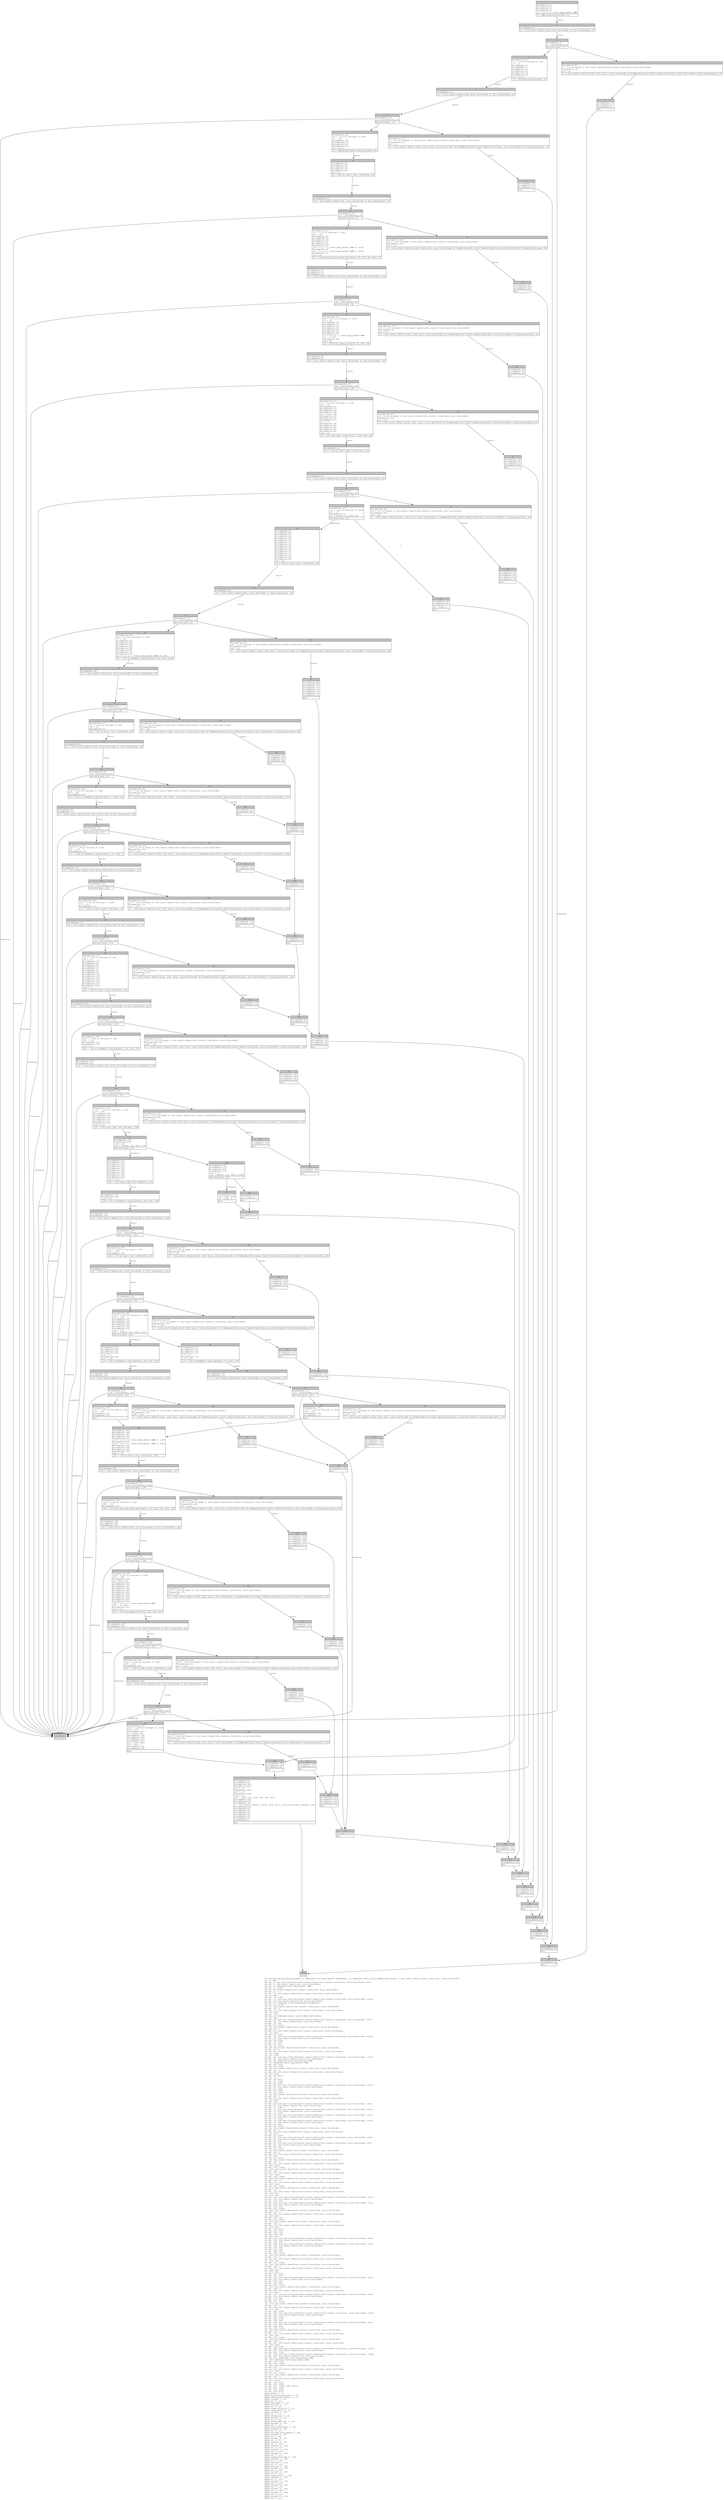 digraph Mir_0_2714 {
    graph [fontname="Courier, monospace"];
    node [fontname="Courier, monospace"];
    edge [fontname="Courier, monospace"];
    label=<fn calculate_optimal_peg_and_budget(_1: &amp;ReErased state::perp_market::PerpMarket, _2: &amp;ReErased state::oracle::MMOraclePriceData) -&gt; std::result::Result&lt;(u128, u128, bool), error::ErrorCode&gt;<br align="left"/>let _3: u64;<br align="left"/>let mut _4: std::ops::ControlFlow&lt;std::result::Result&lt;std::convert::Infallible, error::ErrorCode&gt;, u64&gt;;<br align="left"/>let mut _5: std::result::Result&lt;u64, error::ErrorCode&gt;;<br align="left"/>let mut _6: &amp;ReErased state::perp_market::AMM;<br align="left"/>let mut _7: isize;<br align="left"/>let _8: std::result::Result&lt;std::convert::Infallible, error::ErrorCode&gt;;<br align="left"/>let mut _9: !;<br align="left"/>let mut _10: std::result::Result&lt;std::convert::Infallible, error::ErrorCode&gt;;<br align="left"/>let _11: u64;<br align="left"/>let mut _12: u128;<br align="left"/>let mut _13: std::ops::ControlFlow&lt;std::result::Result&lt;std::convert::Infallible, error::ErrorCode&gt;, u128&gt;;<br align="left"/>let mut _14: std::result::Result&lt;u128, error::ErrorCode&gt;;<br align="left"/>let mut _15: &amp;ReErased state::perp_market::PerpMarket;<br align="left"/>let mut _16: isize;<br align="left"/>let _17: std::result::Result&lt;std::convert::Infallible, error::ErrorCode&gt;;<br align="left"/>let mut _18: !;<br align="left"/>let mut _19: std::result::Result&lt;std::convert::Infallible, error::ErrorCode&gt;;<br align="left"/>let _20: u128;<br align="left"/>let _21: i64;<br align="left"/>let mut _22: &amp;ReErased state::oracle::MMOraclePriceData;<br align="left"/>let _23: u64;<br align="left"/>let mut _24: std::ops::ControlFlow&lt;std::result::Result&lt;std::convert::Infallible, error::ErrorCode&gt;, u64&gt;;<br align="left"/>let mut _25: std::result::Result&lt;u64, error::ErrorCode&gt;;<br align="left"/>let mut _26: i64;<br align="left"/>let mut _27: isize;<br align="left"/>let _28: std::result::Result&lt;std::convert::Infallible, error::ErrorCode&gt;;<br align="left"/>let mut _29: !;<br align="left"/>let mut _30: std::result::Result&lt;std::convert::Infallible, error::ErrorCode&gt;;<br align="left"/>let _31: u64;<br align="left"/>let mut _32: u128;<br align="left"/>let mut _33: std::ops::ControlFlow&lt;std::result::Result&lt;std::convert::Infallible, error::ErrorCode&gt;, u128&gt;;<br align="left"/>let mut _34: std::result::Result&lt;u128, error::ErrorCode&gt;;<br align="left"/>let mut _35: u128;<br align="left"/>let mut _36: u128;<br align="left"/>let mut _37: u64;<br align="left"/>let mut _38: isize;<br align="left"/>let _39: std::result::Result&lt;std::convert::Infallible, error::ErrorCode&gt;;<br align="left"/>let mut _40: !;<br align="left"/>let mut _41: std::result::Result&lt;std::convert::Infallible, error::ErrorCode&gt;;<br align="left"/>let _42: u128;<br align="left"/>let _43: i128;<br align="left"/>let mut _44: std::ops::ControlFlow&lt;std::result::Result&lt;std::convert::Infallible, error::ErrorCode&gt;, i128&gt;;<br align="left"/>let mut _45: std::result::Result&lt;i128, error::ErrorCode&gt;;<br align="left"/>let mut _46: &amp;ReErased state::perp_market::AMM;<br align="left"/>let _47: &amp;ReErased state::perp_market::AMM;<br align="left"/>let mut _48: u128;<br align="left"/>let mut _49: isize;<br align="left"/>let _50: std::result::Result&lt;std::convert::Infallible, error::ErrorCode&gt;;<br align="left"/>let mut _51: !;<br align="left"/>let mut _52: std::result::Result&lt;std::convert::Infallible, error::ErrorCode&gt;;<br align="left"/>let _53: i128;<br align="left"/>let mut _54: bool;<br align="left"/>let _55: ();<br align="left"/>let mut _56: bool;<br align="left"/>let mut _57: u128;<br align="left"/>let mut _58: u128;<br align="left"/>let mut _59: std::ops::ControlFlow&lt;std::result::Result&lt;std::convert::Infallible, error::ErrorCode&gt;, u128&gt;;<br align="left"/>let mut _60: std::result::Result&lt;u128, error::ErrorCode&gt;;<br align="left"/>let mut _61: i128;<br align="left"/>let mut _62: i128;<br align="left"/>let mut _63: isize;<br align="left"/>let _64: std::result::Result&lt;std::convert::Infallible, error::ErrorCode&gt;;<br align="left"/>let mut _65: !;<br align="left"/>let mut _66: std::result::Result&lt;std::convert::Infallible, error::ErrorCode&gt;;<br align="left"/>let _67: u128;<br align="left"/>let _68: i64;<br align="left"/>let mut _69: std::ops::ControlFlow&lt;std::result::Result&lt;std::convert::Infallible, error::ErrorCode&gt;, i64&gt;;<br align="left"/>let mut _70: std::result::Result&lt;i64, error::ErrorCode&gt;;<br align="left"/>let mut _71: u128;<br align="left"/>let mut _72: std::ops::ControlFlow&lt;std::result::Result&lt;std::convert::Infallible, error::ErrorCode&gt;, u128&gt;;<br align="left"/>let mut _73: std::result::Result&lt;u128, error::ErrorCode&gt;;<br align="left"/>let mut _74: u128;<br align="left"/>let mut _75: std::ops::ControlFlow&lt;std::result::Result&lt;std::convert::Infallible, error::ErrorCode&gt;, u128&gt;;<br align="left"/>let mut _76: std::result::Result&lt;u128, error::ErrorCode&gt;;<br align="left"/>let mut _77: u128;<br align="left"/>let mut _78: std::ops::ControlFlow&lt;std::result::Result&lt;std::convert::Infallible, error::ErrorCode&gt;, u128&gt;;<br align="left"/>let mut _79: std::result::Result&lt;u128, error::ErrorCode&gt;;<br align="left"/>let mut _80: u64;<br align="left"/>let mut _81: isize;<br align="left"/>let _82: std::result::Result&lt;std::convert::Infallible, error::ErrorCode&gt;;<br align="left"/>let mut _83: !;<br align="left"/>let mut _84: std::result::Result&lt;std::convert::Infallible, error::ErrorCode&gt;;<br align="left"/>let _85: u128;<br align="left"/>let mut _86: u128;<br align="left"/>let mut _87: std::ops::ControlFlow&lt;std::result::Result&lt;std::convert::Infallible, error::ErrorCode&gt;, u128&gt;;<br align="left"/>let mut _88: std::result::Result&lt;u128, error::ErrorCode&gt;;<br align="left"/>let mut _89: u32;<br align="left"/>let mut _90: std::ops::ControlFlow&lt;std::result::Result&lt;std::convert::Infallible, error::ErrorCode&gt;, u32&gt;;<br align="left"/>let mut _91: std::result::Result&lt;u32, error::ErrorCode&gt;;<br align="left"/>let mut _92: u32;<br align="left"/>let mut _93: isize;<br align="left"/>let _94: std::result::Result&lt;std::convert::Infallible, error::ErrorCode&gt;;<br align="left"/>let mut _95: !;<br align="left"/>let mut _96: std::result::Result&lt;std::convert::Infallible, error::ErrorCode&gt;;<br align="left"/>let _97: u32;<br align="left"/>let mut _98: isize;<br align="left"/>let _99: std::result::Result&lt;std::convert::Infallible, error::ErrorCode&gt;;<br align="left"/>let mut _100: !;<br align="left"/>let mut _101: std::result::Result&lt;std::convert::Infallible, error::ErrorCode&gt;;<br align="left"/>let _102: u128;<br align="left"/>let mut _103: isize;<br align="left"/>let _104: std::result::Result&lt;std::convert::Infallible, error::ErrorCode&gt;;<br align="left"/>let mut _105: !;<br align="left"/>let mut _106: std::result::Result&lt;std::convert::Infallible, error::ErrorCode&gt;;<br align="left"/>let _107: u128;<br align="left"/>let mut _108: isize;<br align="left"/>let _109: std::result::Result&lt;std::convert::Infallible, error::ErrorCode&gt;;<br align="left"/>let mut _110: !;<br align="left"/>let mut _111: std::result::Result&lt;std::convert::Infallible, error::ErrorCode&gt;;<br align="left"/>let _112: u128;<br align="left"/>let mut _113: isize;<br align="left"/>let _114: std::result::Result&lt;std::convert::Infallible, error::ErrorCode&gt;;<br align="left"/>let mut _115: !;<br align="left"/>let mut _116: std::result::Result&lt;std::convert::Infallible, error::ErrorCode&gt;;<br align="left"/>let _117: i64;<br align="left"/>let _118: i64;<br align="left"/>let mut _119: std::ops::ControlFlow&lt;std::result::Result&lt;std::convert::Infallible, error::ErrorCode&gt;, i64&gt;;<br align="left"/>let mut _120: std::result::Result&lt;i64, error::ErrorCode&gt;;<br align="left"/>let mut _121: i64;<br align="left"/>let mut _122: std::ops::ControlFlow&lt;std::result::Result&lt;std::convert::Infallible, error::ErrorCode&gt;, i64&gt;;<br align="left"/>let mut _123: std::result::Result&lt;i64, error::ErrorCode&gt;;<br align="left"/>let mut _124: u64;<br align="left"/>let mut _125: isize;<br align="left"/>let _126: std::result::Result&lt;std::convert::Infallible, error::ErrorCode&gt;;<br align="left"/>let mut _127: !;<br align="left"/>let mut _128: std::result::Result&lt;std::convert::Infallible, error::ErrorCode&gt;;<br align="left"/>let _129: i64;<br align="left"/>let mut _130: i64;<br align="left"/>let mut _131: isize;<br align="left"/>let _132: std::result::Result&lt;std::convert::Infallible, error::ErrorCode&gt;;<br align="left"/>let mut _133: !;<br align="left"/>let mut _134: std::result::Result&lt;std::convert::Infallible, error::ErrorCode&gt;;<br align="left"/>let _135: i64;<br align="left"/>let mut _136: bool;<br align="left"/>let mut _137: i64;<br align="left"/>let mut _138: i64;<br align="left"/>let mut _139: i64;<br align="left"/>let _140: u64;<br align="left"/>let mut _141: std::ops::ControlFlow&lt;std::result::Result&lt;std::convert::Infallible, error::ErrorCode&gt;, u64&gt;;<br align="left"/>let mut _142: std::result::Result&lt;u64, error::ErrorCode&gt;;<br align="left"/>let mut _143: i64;<br align="left"/>let mut _144: std::ops::ControlFlow&lt;std::result::Result&lt;std::convert::Infallible, error::ErrorCode&gt;, i64&gt;;<br align="left"/>let mut _145: std::result::Result&lt;i64, error::ErrorCode&gt;;<br align="left"/>let mut _146: i64;<br align="left"/>let mut _147: i64;<br align="left"/>let mut _148: i64;<br align="left"/>let mut _149: isize;<br align="left"/>let _150: std::result::Result&lt;std::convert::Infallible, error::ErrorCode&gt;;<br align="left"/>let mut _151: !;<br align="left"/>let mut _152: std::result::Result&lt;std::convert::Infallible, error::ErrorCode&gt;;<br align="left"/>let _153: i64;<br align="left"/>let mut _154: isize;<br align="left"/>let _155: std::result::Result&lt;std::convert::Infallible, error::ErrorCode&gt;;<br align="left"/>let mut _156: !;<br align="left"/>let mut _157: std::result::Result&lt;std::convert::Infallible, error::ErrorCode&gt;;<br align="left"/>let _158: u64;<br align="left"/>let _159: u64;<br align="left"/>let mut _160: bool;<br align="left"/>let mut _161: i64;<br align="left"/>let mut _162: std::ops::ControlFlow&lt;std::result::Result&lt;std::convert::Infallible, error::ErrorCode&gt;, u64&gt;;<br align="left"/>let mut _163: std::result::Result&lt;u64, error::ErrorCode&gt;;<br align="left"/>let mut _164: u64;<br align="left"/>let mut _165: u64;<br align="left"/>let mut _166: isize;<br align="left"/>let _167: std::result::Result&lt;std::convert::Infallible, error::ErrorCode&gt;;<br align="left"/>let mut _168: !;<br align="left"/>let mut _169: std::result::Result&lt;std::convert::Infallible, error::ErrorCode&gt;;<br align="left"/>let _170: u64;<br align="left"/>let mut _171: std::ops::ControlFlow&lt;std::result::Result&lt;std::convert::Infallible, error::ErrorCode&gt;, u64&gt;;<br align="left"/>let mut _172: std::result::Result&lt;u64, error::ErrorCode&gt;;<br align="left"/>let mut _173: u64;<br align="left"/>let mut _174: u64;<br align="left"/>let mut _175: isize;<br align="left"/>let _176: std::result::Result&lt;std::convert::Infallible, error::ErrorCode&gt;;<br align="left"/>let mut _177: !;<br align="left"/>let mut _178: std::result::Result&lt;std::convert::Infallible, error::ErrorCode&gt;;<br align="left"/>let _179: u64;<br align="left"/>let mut _180: u128;<br align="left"/>let mut _181: std::ops::ControlFlow&lt;std::result::Result&lt;std::convert::Infallible, error::ErrorCode&gt;, u128&gt;;<br align="left"/>let mut _182: std::result::Result&lt;u128, error::ErrorCode&gt;;<br align="left"/>let mut _183: u128;<br align="left"/>let mut _184: u128;<br align="left"/>let mut _185: u64;<br align="left"/>let mut _186: std::ops::ControlFlow&lt;std::result::Result&lt;std::convert::Infallible, error::ErrorCode&gt;, u64&gt;;<br align="left"/>let mut _187: std::result::Result&lt;u64, error::ErrorCode&gt;;<br align="left"/>let mut _188: u64;<br align="left"/>let mut _189: isize;<br align="left"/>let _190: std::result::Result&lt;std::convert::Infallible, error::ErrorCode&gt;;<br align="left"/>let mut _191: !;<br align="left"/>let mut _192: std::result::Result&lt;std::convert::Infallible, error::ErrorCode&gt;;<br align="left"/>let _193: u64;<br align="left"/>let mut _194: isize;<br align="left"/>let _195: std::result::Result&lt;std::convert::Infallible, error::ErrorCode&gt;;<br align="left"/>let mut _196: !;<br align="left"/>let mut _197: std::result::Result&lt;std::convert::Infallible, error::ErrorCode&gt;;<br align="left"/>let _198: u128;<br align="left"/>let mut _199: u128;<br align="left"/>let mut _200: std::ops::ControlFlow&lt;std::result::Result&lt;std::convert::Infallible, error::ErrorCode&gt;, u128&gt;;<br align="left"/>let mut _201: std::result::Result&lt;u128, error::ErrorCode&gt;;<br align="left"/>let mut _202: i128;<br align="left"/>let mut _203: std::ops::ControlFlow&lt;std::result::Result&lt;std::convert::Infallible, error::ErrorCode&gt;, i128&gt;;<br align="left"/>let mut _204: std::result::Result&lt;i128, error::ErrorCode&gt;;<br align="left"/>let mut _205: &amp;ReErased state::perp_market::AMM;<br align="left"/>let _206: &amp;ReErased state::perp_market::AMM;<br align="left"/>let mut _207: u128;<br align="left"/>let mut _208: isize;<br align="left"/>let _209: std::result::Result&lt;std::convert::Infallible, error::ErrorCode&gt;;<br align="left"/>let mut _210: !;<br align="left"/>let mut _211: std::result::Result&lt;std::convert::Infallible, error::ErrorCode&gt;;<br align="left"/>let _212: i128;<br align="left"/>let mut _213: isize;<br align="left"/>let _214: std::result::Result&lt;std::convert::Infallible, error::ErrorCode&gt;;<br align="left"/>let mut _215: !;<br align="left"/>let mut _216: std::result::Result&lt;std::convert::Infallible, error::ErrorCode&gt;;<br align="left"/>let _217: u128;<br align="left"/>let mut _218: bool;<br align="left"/>let mut _219: u128;<br align="left"/>let mut _220: (u128, u128, bool);<br align="left"/>let mut _221: u128;<br align="left"/>let mut _222: u128;<br align="left"/>let mut _223: bool;<br align="left"/>debug market =&gt; _1;<br align="left"/>debug mm_oracle_price_data =&gt; _2;<br align="left"/>debug reserve_price_before =&gt; _3;<br align="left"/>debug residual =&gt; _8;<br align="left"/>debug val =&gt; _11;<br align="left"/>debug fee_budget =&gt; _12;<br align="left"/>debug residual =&gt; _17;<br align="left"/>debug val =&gt; _20;<br align="left"/>debug target_price_i64 =&gt; _21;<br align="left"/>debug target_price =&gt; _23;<br align="left"/>debug residual =&gt; _28;<br align="left"/>debug val =&gt; _31;<br align="left"/>debug optimal_peg =&gt; _32;<br align="left"/>debug residual =&gt; _39;<br align="left"/>debug val =&gt; _42;<br align="left"/>debug optimal_peg_cost =&gt; _43;<br align="left"/>debug residual =&gt; _50;<br align="left"/>debug val =&gt; _53;<br align="left"/>debug check_lower_bound =&gt; _54;<br align="left"/>debug residual =&gt; _64;<br align="left"/>debug val =&gt; _67;<br align="left"/>debug half_max_price_spread =&gt; _68;<br align="left"/>debug residual =&gt; _82;<br align="left"/>debug val =&gt; _85;<br align="left"/>debug residual =&gt; _94;<br align="left"/>debug val =&gt; _97;<br align="left"/>debug residual =&gt; _99;<br align="left"/>debug val =&gt; _102;<br align="left"/>debug residual =&gt; _104;<br align="left"/>debug val =&gt; _107;<br align="left"/>debug residual =&gt; _109;<br align="left"/>debug val =&gt; _112;<br align="left"/>debug residual =&gt; _114;<br align="left"/>debug val =&gt; _117;<br align="left"/>debug target_price_gap =&gt; _118;<br align="left"/>debug residual =&gt; _126;<br align="left"/>debug val =&gt; _129;<br align="left"/>debug residual =&gt; _132;<br align="left"/>debug val =&gt; _135;<br align="left"/>debug mark_adj =&gt; _140;<br align="left"/>debug residual =&gt; _150;<br align="left"/>debug val =&gt; _153;<br align="left"/>debug residual =&gt; _155;<br align="left"/>debug val =&gt; _158;<br align="left"/>debug target_price =&gt; _159;<br align="left"/>debug residual =&gt; _167;<br align="left"/>debug val =&gt; _170;<br align="left"/>debug residual =&gt; _176;<br align="left"/>debug val =&gt; _179;<br align="left"/>debug residual =&gt; _190;<br align="left"/>debug val =&gt; _193;<br align="left"/>debug residual =&gt; _195;<br align="left"/>debug val =&gt; _198;<br align="left"/>debug residual =&gt; _209;<br align="left"/>debug val =&gt; _212;<br align="left"/>debug residual =&gt; _214;<br align="left"/>debug val =&gt; _217;<br align="left"/>>;
    bb0__0_2714 [shape="none", label=<<table border="0" cellborder="1" cellspacing="0"><tr><td bgcolor="gray" align="center" colspan="1">0</td></tr><tr><td align="left" balign="left">StorageLive(_3)<br/>StorageLive(_4)<br/>StorageLive(_5)<br/>StorageLive(_6)<br/>_6 = &amp;((*_1).1: state::perp_market::AMM)<br/></td></tr><tr><td align="left">_5 = AMM::reserve_price(move _6)</td></tr></table>>];
    bb1__0_2714 [shape="none", label=<<table border="0" cellborder="1" cellspacing="0"><tr><td bgcolor="gray" align="center" colspan="1">1</td></tr><tr><td align="left" balign="left">StorageDead(_6)<br/></td></tr><tr><td align="left">_4 = &lt;std::result::Result&lt;u64, error::ErrorCode&gt; as Try&gt;::branch(move _5)</td></tr></table>>];
    bb2__0_2714 [shape="none", label=<<table border="0" cellborder="1" cellspacing="0"><tr><td bgcolor="gray" align="center" colspan="1">2</td></tr><tr><td align="left" balign="left">StorageDead(_5)<br/>_7 = discriminant(_4)<br/></td></tr><tr><td align="left">switchInt(move _7)</td></tr></table>>];
    bb3__0_2714 [shape="none", label=<<table border="0" cellborder="1" cellspacing="0"><tr><td bgcolor="gray" align="center" colspan="1">3</td></tr><tr><td align="left" balign="left">StorageLive(_11)<br/>_11 = ((_4 as Continue).0: u64)<br/>_3 = _11<br/>StorageDead(_11)<br/>StorageDead(_4)<br/>StorageLive(_12)<br/>StorageLive(_13)<br/>StorageLive(_14)<br/>StorageLive(_15)<br/>_15 = &amp;(*_1)<br/></td></tr><tr><td align="left">_14 = calculate_fee_pool(move _15)</td></tr></table>>];
    bb4__0_2714 [shape="none", label=<<table border="0" cellborder="1" cellspacing="0"><tr><td bgcolor="gray" align="center" colspan="1">4</td></tr><tr><td align="left">unreachable</td></tr></table>>];
    bb5__0_2714 [shape="none", label=<<table border="0" cellborder="1" cellspacing="0"><tr><td bgcolor="gray" align="center" colspan="1">5</td></tr><tr><td align="left" balign="left">StorageLive(_8)<br/>_8 = ((_4 as Break).0: std::result::Result&lt;std::convert::Infallible, error::ErrorCode&gt;)<br/>StorageLive(_10)<br/>_10 = _8<br/></td></tr><tr><td align="left">_0 = &lt;std::result::Result&lt;(u128, u128, bool), error::ErrorCode&gt; as FromResidual&lt;std::result::Result&lt;Infallible, error::ErrorCode&gt;&gt;&gt;::from_residual(move _10)</td></tr></table>>];
    bb6__0_2714 [shape="none", label=<<table border="0" cellborder="1" cellspacing="0"><tr><td bgcolor="gray" align="center" colspan="1">6</td></tr><tr><td align="left" balign="left">StorageDead(_10)<br/>StorageDead(_8)<br/>StorageDead(_4)<br/></td></tr><tr><td align="left">goto</td></tr></table>>];
    bb7__0_2714 [shape="none", label=<<table border="0" cellborder="1" cellspacing="0"><tr><td bgcolor="gray" align="center" colspan="1">7</td></tr><tr><td align="left" balign="left">StorageDead(_15)<br/></td></tr><tr><td align="left">_13 = &lt;std::result::Result&lt;u128, error::ErrorCode&gt; as Try&gt;::branch(move _14)</td></tr></table>>];
    bb8__0_2714 [shape="none", label=<<table border="0" cellborder="1" cellspacing="0"><tr><td bgcolor="gray" align="center" colspan="1">8</td></tr><tr><td align="left" balign="left">StorageDead(_14)<br/>_16 = discriminant(_13)<br/></td></tr><tr><td align="left">switchInt(move _16)</td></tr></table>>];
    bb9__0_2714 [shape="none", label=<<table border="0" cellborder="1" cellspacing="0"><tr><td bgcolor="gray" align="center" colspan="1">9</td></tr><tr><td align="left" balign="left">StorageLive(_20)<br/>_20 = ((_13 as Continue).0: u128)<br/>_12 = _20<br/>StorageDead(_20)<br/>StorageDead(_13)<br/>StorageLive(_21)<br/>StorageLive(_22)<br/>_22 = &amp;(*_2)<br/></td></tr><tr><td align="left">_21 = MMOraclePriceData::get_price(move _22)</td></tr></table>>];
    bb10__0_2714 [shape="none", label=<<table border="0" cellborder="1" cellspacing="0"><tr><td bgcolor="gray" align="center" colspan="1">10</td></tr><tr><td align="left" balign="left">StorageLive(_17)<br/>_17 = ((_13 as Break).0: std::result::Result&lt;std::convert::Infallible, error::ErrorCode&gt;)<br/>StorageLive(_19)<br/>_19 = _17<br/></td></tr><tr><td align="left">_0 = &lt;std::result::Result&lt;(u128, u128, bool), error::ErrorCode&gt; as FromResidual&lt;std::result::Result&lt;Infallible, error::ErrorCode&gt;&gt;&gt;::from_residual(move _19)</td></tr></table>>];
    bb11__0_2714 [shape="none", label=<<table border="0" cellborder="1" cellspacing="0"><tr><td bgcolor="gray" align="center" colspan="1">11</td></tr><tr><td align="left" balign="left">StorageDead(_19)<br/>StorageDead(_17)<br/>StorageDead(_13)<br/></td></tr><tr><td align="left">goto</td></tr></table>>];
    bb12__0_2714 [shape="none", label=<<table border="0" cellborder="1" cellspacing="0"><tr><td bgcolor="gray" align="center" colspan="1">12</td></tr><tr><td align="left" balign="left">StorageDead(_22)<br/>StorageLive(_23)<br/>StorageLive(_24)<br/>StorageLive(_25)<br/>StorageLive(_26)<br/>_26 = _21<br/></td></tr><tr><td align="left">_25 = &lt;i64 as Cast&gt;::cast::&lt;u64&gt;(move _26)</td></tr></table>>];
    bb13__0_2714 [shape="none", label=<<table border="0" cellborder="1" cellspacing="0"><tr><td bgcolor="gray" align="center" colspan="1">13</td></tr><tr><td align="left" balign="left">StorageDead(_26)<br/></td></tr><tr><td align="left">_24 = &lt;std::result::Result&lt;u64, error::ErrorCode&gt; as Try&gt;::branch(move _25)</td></tr></table>>];
    bb14__0_2714 [shape="none", label=<<table border="0" cellborder="1" cellspacing="0"><tr><td bgcolor="gray" align="center" colspan="1">14</td></tr><tr><td align="left" balign="left">StorageDead(_25)<br/>_27 = discriminant(_24)<br/></td></tr><tr><td align="left">switchInt(move _27)</td></tr></table>>];
    bb15__0_2714 [shape="none", label=<<table border="0" cellborder="1" cellspacing="0"><tr><td bgcolor="gray" align="center" colspan="1">15</td></tr><tr><td align="left" balign="left">StorageLive(_31)<br/>_31 = ((_24 as Continue).0: u64)<br/>_23 = _31<br/>StorageDead(_31)<br/>StorageDead(_24)<br/>StorageLive(_32)<br/>StorageLive(_33)<br/>StorageLive(_34)<br/>StorageLive(_35)<br/>_35 = (((*_1).1: state::perp_market::AMM).6: u128)<br/>StorageLive(_36)<br/>_36 = (((*_1).1: state::perp_market::AMM).5: u128)<br/>StorageLive(_37)<br/>_37 = _23<br/></td></tr><tr><td align="left">_34 = calculate_peg_from_target_price(move _35, move _36, move _37)</td></tr></table>>];
    bb16__0_2714 [shape="none", label=<<table border="0" cellborder="1" cellspacing="0"><tr><td bgcolor="gray" align="center" colspan="1">16</td></tr><tr><td align="left" balign="left">StorageLive(_28)<br/>_28 = ((_24 as Break).0: std::result::Result&lt;std::convert::Infallible, error::ErrorCode&gt;)<br/>StorageLive(_30)<br/>_30 = _28<br/></td></tr><tr><td align="left">_0 = &lt;std::result::Result&lt;(u128, u128, bool), error::ErrorCode&gt; as FromResidual&lt;std::result::Result&lt;Infallible, error::ErrorCode&gt;&gt;&gt;::from_residual(move _30)</td></tr></table>>];
    bb17__0_2714 [shape="none", label=<<table border="0" cellborder="1" cellspacing="0"><tr><td bgcolor="gray" align="center" colspan="1">17</td></tr><tr><td align="left" balign="left">StorageDead(_30)<br/>StorageDead(_28)<br/>StorageDead(_24)<br/></td></tr><tr><td align="left">goto</td></tr></table>>];
    bb18__0_2714 [shape="none", label=<<table border="0" cellborder="1" cellspacing="0"><tr><td bgcolor="gray" align="center" colspan="1">18</td></tr><tr><td align="left" balign="left">StorageDead(_37)<br/>StorageDead(_36)<br/>StorageDead(_35)<br/></td></tr><tr><td align="left">_33 = &lt;std::result::Result&lt;u128, error::ErrorCode&gt; as Try&gt;::branch(move _34)</td></tr></table>>];
    bb19__0_2714 [shape="none", label=<<table border="0" cellborder="1" cellspacing="0"><tr><td bgcolor="gray" align="center" colspan="1">19</td></tr><tr><td align="left" balign="left">StorageDead(_34)<br/>_38 = discriminant(_33)<br/></td></tr><tr><td align="left">switchInt(move _38)</td></tr></table>>];
    bb20__0_2714 [shape="none", label=<<table border="0" cellborder="1" cellspacing="0"><tr><td bgcolor="gray" align="center" colspan="1">20</td></tr><tr><td align="left" balign="left">StorageLive(_42)<br/>_42 = ((_33 as Continue).0: u128)<br/>_32 = _42<br/>StorageDead(_42)<br/>StorageDead(_33)<br/>StorageLive(_43)<br/>StorageLive(_44)<br/>StorageLive(_45)<br/>StorageLive(_46)<br/>StorageLive(_47)<br/>_47 = &amp;((*_1).1: state::perp_market::AMM)<br/>_46 = &amp;(*_47)<br/>StorageLive(_48)<br/>_48 = _32<br/></td></tr><tr><td align="left">_45 = calculate_repeg_cost(move _46, move _48)</td></tr></table>>];
    bb21__0_2714 [shape="none", label=<<table border="0" cellborder="1" cellspacing="0"><tr><td bgcolor="gray" align="center" colspan="1">21</td></tr><tr><td align="left" balign="left">StorageLive(_39)<br/>_39 = ((_33 as Break).0: std::result::Result&lt;std::convert::Infallible, error::ErrorCode&gt;)<br/>StorageLive(_41)<br/>_41 = _39<br/></td></tr><tr><td align="left">_0 = &lt;std::result::Result&lt;(u128, u128, bool), error::ErrorCode&gt; as FromResidual&lt;std::result::Result&lt;Infallible, error::ErrorCode&gt;&gt;&gt;::from_residual(move _41)</td></tr></table>>];
    bb22__0_2714 [shape="none", label=<<table border="0" cellborder="1" cellspacing="0"><tr><td bgcolor="gray" align="center" colspan="1">22</td></tr><tr><td align="left" balign="left">StorageDead(_41)<br/>StorageDead(_39)<br/>StorageDead(_33)<br/></td></tr><tr><td align="left">goto</td></tr></table>>];
    bb23__0_2714 [shape="none", label=<<table border="0" cellborder="1" cellspacing="0"><tr><td bgcolor="gray" align="center" colspan="1">23</td></tr><tr><td align="left" balign="left">StorageDead(_48)<br/>StorageDead(_46)<br/></td></tr><tr><td align="left">_44 = &lt;std::result::Result&lt;i128, error::ErrorCode&gt; as Try&gt;::branch(move _45)</td></tr></table>>];
    bb24__0_2714 [shape="none", label=<<table border="0" cellborder="1" cellspacing="0"><tr><td bgcolor="gray" align="center" colspan="1">24</td></tr><tr><td align="left" balign="left">StorageDead(_45)<br/>_49 = discriminant(_44)<br/></td></tr><tr><td align="left">switchInt(move _49)</td></tr></table>>];
    bb25__0_2714 [shape="none", label=<<table border="0" cellborder="1" cellspacing="0"><tr><td bgcolor="gray" align="center" colspan="1">25</td></tr><tr><td align="left" balign="left">StorageLive(_53)<br/>_53 = ((_44 as Continue).0: i128)<br/>_43 = _53<br/>StorageDead(_53)<br/>StorageDead(_47)<br/>StorageDead(_44)<br/>StorageLive(_54)<br/>_54 = const true<br/>StorageLive(_55)<br/>StorageLive(_56)<br/>StorageLive(_57)<br/>_57 = _12<br/>StorageLive(_58)<br/>StorageLive(_59)<br/>StorageLive(_60)<br/>StorageLive(_61)<br/>StorageLive(_62)<br/>_62 = _43<br/></td></tr><tr><td align="left">_61 = std::cmp::max::&lt;i128&gt;(const 0_i128, move _62)</td></tr></table>>];
    bb26__0_2714 [shape="none", label=<<table border="0" cellborder="1" cellspacing="0"><tr><td bgcolor="gray" align="center" colspan="1">26</td></tr><tr><td align="left" balign="left">StorageLive(_50)<br/>_50 = ((_44 as Break).0: std::result::Result&lt;std::convert::Infallible, error::ErrorCode&gt;)<br/>StorageLive(_52)<br/>_52 = _50<br/></td></tr><tr><td align="left">_0 = &lt;std::result::Result&lt;(u128, u128, bool), error::ErrorCode&gt; as FromResidual&lt;std::result::Result&lt;Infallible, error::ErrorCode&gt;&gt;&gt;::from_residual(move _52)</td></tr></table>>];
    bb27__0_2714 [shape="none", label=<<table border="0" cellborder="1" cellspacing="0"><tr><td bgcolor="gray" align="center" colspan="1">27</td></tr><tr><td align="left" balign="left">StorageDead(_52)<br/>StorageDead(_50)<br/>StorageDead(_47)<br/>StorageDead(_44)<br/></td></tr><tr><td align="left">goto</td></tr></table>>];
    bb28__0_2714 [shape="none", label=<<table border="0" cellborder="1" cellspacing="0"><tr><td bgcolor="gray" align="center" colspan="1">28</td></tr><tr><td align="left" balign="left">StorageDead(_62)<br/></td></tr><tr><td align="left">_60 = &lt;i128 as Cast&gt;::cast::&lt;u128&gt;(move _61)</td></tr></table>>];
    bb29__0_2714 [shape="none", label=<<table border="0" cellborder="1" cellspacing="0"><tr><td bgcolor="gray" align="center" colspan="1">29</td></tr><tr><td align="left" balign="left">StorageDead(_61)<br/></td></tr><tr><td align="left">_59 = &lt;std::result::Result&lt;u128, error::ErrorCode&gt; as Try&gt;::branch(move _60)</td></tr></table>>];
    bb30__0_2714 [shape="none", label=<<table border="0" cellborder="1" cellspacing="0"><tr><td bgcolor="gray" align="center" colspan="1">30</td></tr><tr><td align="left" balign="left">StorageDead(_60)<br/>_63 = discriminant(_59)<br/></td></tr><tr><td align="left">switchInt(move _63)</td></tr></table>>];
    bb31__0_2714 [shape="none", label=<<table border="0" cellborder="1" cellspacing="0"><tr><td bgcolor="gray" align="center" colspan="1">31</td></tr><tr><td align="left" balign="left">StorageLive(_67)<br/>_67 = ((_59 as Continue).0: u128)<br/>_58 = _67<br/>StorageDead(_67)<br/>_56 = Lt(move _57, move _58)<br/></td></tr><tr><td align="left">switchInt(move _56)</td></tr></table>>];
    bb32__0_2714 [shape="none", label=<<table border="0" cellborder="1" cellspacing="0"><tr><td bgcolor="gray" align="center" colspan="1">32</td></tr><tr><td align="left" balign="left">StorageLive(_64)<br/>_64 = ((_59 as Break).0: std::result::Result&lt;std::convert::Infallible, error::ErrorCode&gt;)<br/>StorageLive(_66)<br/>_66 = _64<br/></td></tr><tr><td align="left">_0 = &lt;std::result::Result&lt;(u128, u128, bool), error::ErrorCode&gt; as FromResidual&lt;std::result::Result&lt;Infallible, error::ErrorCode&gt;&gt;&gt;::from_residual(move _66)</td></tr></table>>];
    bb33__0_2714 [shape="none", label=<<table border="0" cellborder="1" cellspacing="0"><tr><td bgcolor="gray" align="center" colspan="1">33</td></tr><tr><td align="left" balign="left">StorageDead(_66)<br/>StorageDead(_64)<br/>StorageDead(_59)<br/>StorageDead(_58)<br/>StorageDead(_57)<br/></td></tr><tr><td align="left">goto</td></tr></table>>];
    bb34__0_2714 [shape="none", label=<<table border="0" cellborder="1" cellspacing="0"><tr><td bgcolor="gray" align="center" colspan="1">34</td></tr><tr><td align="left" balign="left">StorageDead(_59)<br/>StorageDead(_58)<br/>StorageDead(_57)<br/>StorageLive(_68)<br/>StorageLive(_69)<br/>StorageLive(_70)<br/>StorageLive(_71)<br/>StorageLive(_72)<br/>StorageLive(_73)<br/>StorageLive(_74)<br/>StorageLive(_75)<br/>StorageLive(_76)<br/>StorageLive(_77)<br/>StorageLive(_78)<br/>StorageLive(_79)<br/>StorageLive(_80)<br/>_80 = _23<br/></td></tr><tr><td align="left">_79 = &lt;u64 as Cast&gt;::cast::&lt;u128&gt;(move _80)</td></tr></table>>];
    bb35__0_2714 [shape="none", label=<<table border="0" cellborder="1" cellspacing="0"><tr><td bgcolor="gray" align="center" colspan="1">35</td></tr><tr><td align="left" balign="left">StorageDead(_59)<br/>StorageDead(_58)<br/>StorageDead(_57)<br/>_55 = const ()<br/></td></tr><tr><td align="left">goto</td></tr></table>>];
    bb36__0_2714 [shape="none", label=<<table border="0" cellborder="1" cellspacing="0"><tr><td bgcolor="gray" align="center" colspan="1">36</td></tr><tr><td align="left" balign="left">StorageDead(_80)<br/></td></tr><tr><td align="left">_78 = &lt;std::result::Result&lt;u128, error::ErrorCode&gt; as Try&gt;::branch(move _79)</td></tr></table>>];
    bb37__0_2714 [shape="none", label=<<table border="0" cellborder="1" cellspacing="0"><tr><td bgcolor="gray" align="center" colspan="1">37</td></tr><tr><td align="left" balign="left">StorageDead(_79)<br/>_81 = discriminant(_78)<br/></td></tr><tr><td align="left">switchInt(move _81)</td></tr></table>>];
    bb38__0_2714 [shape="none", label=<<table border="0" cellborder="1" cellspacing="0"><tr><td bgcolor="gray" align="center" colspan="1">38</td></tr><tr><td align="left" balign="left">StorageLive(_85)<br/>_85 = ((_78 as Continue).0: u128)<br/>_77 = _85<br/>StorageDead(_85)<br/>StorageLive(_86)<br/>StorageLive(_87)<br/>StorageLive(_88)<br/>StorageLive(_89)<br/>StorageLive(_90)<br/>StorageLive(_91)<br/>StorageLive(_92)<br/>_92 = (((*_1).1: state::perp_market::AMM).64: u32)<br/></td></tr><tr><td align="left">_91 = &lt;u32 as SafeMath&gt;::safe_div(move _92, const 2_u32)</td></tr></table>>];
    bb39__0_2714 [shape="none", label=<<table border="0" cellborder="1" cellspacing="0"><tr><td bgcolor="gray" align="center" colspan="1">39</td></tr><tr><td align="left" balign="left">StorageLive(_82)<br/>_82 = ((_78 as Break).0: std::result::Result&lt;std::convert::Infallible, error::ErrorCode&gt;)<br/>StorageLive(_84)<br/>_84 = _82<br/></td></tr><tr><td align="left">_0 = &lt;std::result::Result&lt;(u128, u128, bool), error::ErrorCode&gt; as FromResidual&lt;std::result::Result&lt;Infallible, error::ErrorCode&gt;&gt;&gt;::from_residual(move _84)</td></tr></table>>];
    bb40__0_2714 [shape="none", label=<<table border="0" cellborder="1" cellspacing="0"><tr><td bgcolor="gray" align="center" colspan="1">40</td></tr><tr><td align="left" balign="left">StorageDead(_84)<br/>StorageDead(_82)<br/>StorageDead(_77)<br/>StorageDead(_76)<br/>StorageDead(_74)<br/>StorageDead(_73)<br/>StorageDead(_71)<br/>StorageDead(_70)<br/></td></tr><tr><td align="left">goto</td></tr></table>>];
    bb41__0_2714 [shape="none", label=<<table border="0" cellborder="1" cellspacing="0"><tr><td bgcolor="gray" align="center" colspan="1">41</td></tr><tr><td align="left" balign="left">StorageDead(_92)<br/></td></tr><tr><td align="left">_90 = &lt;std::result::Result&lt;u32, error::ErrorCode&gt; as Try&gt;::branch(move _91)</td></tr></table>>];
    bb42__0_2714 [shape="none", label=<<table border="0" cellborder="1" cellspacing="0"><tr><td bgcolor="gray" align="center" colspan="1">42</td></tr><tr><td align="left" balign="left">StorageDead(_91)<br/>_93 = discriminant(_90)<br/></td></tr><tr><td align="left">switchInt(move _93)</td></tr></table>>];
    bb43__0_2714 [shape="none", label=<<table border="0" cellborder="1" cellspacing="0"><tr><td bgcolor="gray" align="center" colspan="1">43</td></tr><tr><td align="left" balign="left">StorageLive(_97)<br/>_97 = ((_90 as Continue).0: u32)<br/>_89 = _97<br/>StorageDead(_97)<br/></td></tr><tr><td align="left">_88 = &lt;u32 as Cast&gt;::cast::&lt;u128&gt;(move _89)</td></tr></table>>];
    bb44__0_2714 [shape="none", label=<<table border="0" cellborder="1" cellspacing="0"><tr><td bgcolor="gray" align="center" colspan="1">44</td></tr><tr><td align="left" balign="left">StorageLive(_94)<br/>_94 = ((_90 as Break).0: std::result::Result&lt;std::convert::Infallible, error::ErrorCode&gt;)<br/>StorageLive(_96)<br/>_96 = _94<br/></td></tr><tr><td align="left">_0 = &lt;std::result::Result&lt;(u128, u128, bool), error::ErrorCode&gt; as FromResidual&lt;std::result::Result&lt;Infallible, error::ErrorCode&gt;&gt;&gt;::from_residual(move _96)</td></tr></table>>];
    bb45__0_2714 [shape="none", label=<<table border="0" cellborder="1" cellspacing="0"><tr><td bgcolor="gray" align="center" colspan="1">45</td></tr><tr><td align="left" balign="left">StorageDead(_96)<br/>StorageDead(_94)<br/>StorageDead(_89)<br/>StorageDead(_88)<br/></td></tr><tr><td align="left">goto</td></tr></table>>];
    bb46__0_2714 [shape="none", label=<<table border="0" cellborder="1" cellspacing="0"><tr><td bgcolor="gray" align="center" colspan="1">46</td></tr><tr><td align="left" balign="left">StorageDead(_89)<br/></td></tr><tr><td align="left">_87 = &lt;std::result::Result&lt;u128, error::ErrorCode&gt; as Try&gt;::branch(move _88)</td></tr></table>>];
    bb47__0_2714 [shape="none", label=<<table border="0" cellborder="1" cellspacing="0"><tr><td bgcolor="gray" align="center" colspan="1">47</td></tr><tr><td align="left" balign="left">StorageDead(_88)<br/>_98 = discriminant(_87)<br/></td></tr><tr><td align="left">switchInt(move _98)</td></tr></table>>];
    bb48__0_2714 [shape="none", label=<<table border="0" cellborder="1" cellspacing="0"><tr><td bgcolor="gray" align="center" colspan="1">48</td></tr><tr><td align="left" balign="left">StorageLive(_102)<br/>_102 = ((_87 as Continue).0: u128)<br/>_86 = _102<br/>StorageDead(_102)<br/></td></tr><tr><td align="left">_76 = &lt;u128 as SafeMath&gt;::safe_mul(move _77, move _86)</td></tr></table>>];
    bb49__0_2714 [shape="none", label=<<table border="0" cellborder="1" cellspacing="0"><tr><td bgcolor="gray" align="center" colspan="1">49</td></tr><tr><td align="left" balign="left">StorageLive(_99)<br/>_99 = ((_87 as Break).0: std::result::Result&lt;std::convert::Infallible, error::ErrorCode&gt;)<br/>StorageLive(_101)<br/>_101 = _99<br/></td></tr><tr><td align="left">_0 = &lt;std::result::Result&lt;(u128, u128, bool), error::ErrorCode&gt; as FromResidual&lt;std::result::Result&lt;Infallible, error::ErrorCode&gt;&gt;&gt;::from_residual(move _101)</td></tr></table>>];
    bb50__0_2714 [shape="none", label=<<table border="0" cellborder="1" cellspacing="0"><tr><td bgcolor="gray" align="center" colspan="1">50</td></tr><tr><td align="left" balign="left">StorageDead(_101)<br/>StorageDead(_99)<br/></td></tr><tr><td align="left">goto</td></tr></table>>];
    bb51__0_2714 [shape="none", label=<<table border="0" cellborder="1" cellspacing="0"><tr><td bgcolor="gray" align="center" colspan="1">51</td></tr><tr><td align="left" balign="left">StorageDead(_86)<br/>StorageDead(_77)<br/></td></tr><tr><td align="left">_75 = &lt;std::result::Result&lt;u128, error::ErrorCode&gt; as Try&gt;::branch(move _76)</td></tr></table>>];
    bb52__0_2714 [shape="none", label=<<table border="0" cellborder="1" cellspacing="0"><tr><td bgcolor="gray" align="center" colspan="1">52</td></tr><tr><td align="left" balign="left">StorageDead(_76)<br/>_103 = discriminant(_75)<br/></td></tr><tr><td align="left">switchInt(move _103)</td></tr></table>>];
    bb53__0_2714 [shape="none", label=<<table border="0" cellborder="1" cellspacing="0"><tr><td bgcolor="gray" align="center" colspan="1">53</td></tr><tr><td align="left" balign="left">StorageLive(_107)<br/>_107 = ((_75 as Continue).0: u128)<br/>_74 = _107<br/>StorageDead(_107)<br/></td></tr><tr><td align="left">_73 = &lt;u128 as SafeMath&gt;::safe_div(move _74, const _)</td></tr></table>>];
    bb54__0_2714 [shape="none", label=<<table border="0" cellborder="1" cellspacing="0"><tr><td bgcolor="gray" align="center" colspan="1">54</td></tr><tr><td align="left" balign="left">StorageLive(_104)<br/>_104 = ((_75 as Break).0: std::result::Result&lt;std::convert::Infallible, error::ErrorCode&gt;)<br/>StorageLive(_106)<br/>_106 = _104<br/></td></tr><tr><td align="left">_0 = &lt;std::result::Result&lt;(u128, u128, bool), error::ErrorCode&gt; as FromResidual&lt;std::result::Result&lt;Infallible, error::ErrorCode&gt;&gt;&gt;::from_residual(move _106)</td></tr></table>>];
    bb55__0_2714 [shape="none", label=<<table border="0" cellborder="1" cellspacing="0"><tr><td bgcolor="gray" align="center" colspan="1">55</td></tr><tr><td align="left" balign="left">StorageDead(_106)<br/>StorageDead(_104)<br/></td></tr><tr><td align="left">goto</td></tr></table>>];
    bb56__0_2714 [shape="none", label=<<table border="0" cellborder="1" cellspacing="0"><tr><td bgcolor="gray" align="center" colspan="1">56</td></tr><tr><td align="left" balign="left">StorageDead(_74)<br/></td></tr><tr><td align="left">_72 = &lt;std::result::Result&lt;u128, error::ErrorCode&gt; as Try&gt;::branch(move _73)</td></tr></table>>];
    bb57__0_2714 [shape="none", label=<<table border="0" cellborder="1" cellspacing="0"><tr><td bgcolor="gray" align="center" colspan="1">57</td></tr><tr><td align="left" balign="left">StorageDead(_73)<br/>_108 = discriminant(_72)<br/></td></tr><tr><td align="left">switchInt(move _108)</td></tr></table>>];
    bb58__0_2714 [shape="none", label=<<table border="0" cellborder="1" cellspacing="0"><tr><td bgcolor="gray" align="center" colspan="1">58</td></tr><tr><td align="left" balign="left">StorageLive(_112)<br/>_112 = ((_72 as Continue).0: u128)<br/>_71 = _112<br/>StorageDead(_112)<br/></td></tr><tr><td align="left">_70 = &lt;u128 as Cast&gt;::cast::&lt;i64&gt;(move _71)</td></tr></table>>];
    bb59__0_2714 [shape="none", label=<<table border="0" cellborder="1" cellspacing="0"><tr><td bgcolor="gray" align="center" colspan="1">59</td></tr><tr><td align="left" balign="left">StorageLive(_109)<br/>_109 = ((_72 as Break).0: std::result::Result&lt;std::convert::Infallible, error::ErrorCode&gt;)<br/>StorageLive(_111)<br/>_111 = _109<br/></td></tr><tr><td align="left">_0 = &lt;std::result::Result&lt;(u128, u128, bool), error::ErrorCode&gt; as FromResidual&lt;std::result::Result&lt;Infallible, error::ErrorCode&gt;&gt;&gt;::from_residual(move _111)</td></tr></table>>];
    bb60__0_2714 [shape="none", label=<<table border="0" cellborder="1" cellspacing="0"><tr><td bgcolor="gray" align="center" colspan="1">60</td></tr><tr><td align="left" balign="left">StorageDead(_111)<br/>StorageDead(_109)<br/></td></tr><tr><td align="left">goto</td></tr></table>>];
    bb61__0_2714 [shape="none", label=<<table border="0" cellborder="1" cellspacing="0"><tr><td bgcolor="gray" align="center" colspan="1">61</td></tr><tr><td align="left" balign="left">StorageDead(_71)<br/></td></tr><tr><td align="left">_69 = &lt;std::result::Result&lt;i64, error::ErrorCode&gt; as Try&gt;::branch(move _70)</td></tr></table>>];
    bb62__0_2714 [shape="none", label=<<table border="0" cellborder="1" cellspacing="0"><tr><td bgcolor="gray" align="center" colspan="1">62</td></tr><tr><td align="left" balign="left">StorageDead(_70)<br/>_113 = discriminant(_69)<br/></td></tr><tr><td align="left">switchInt(move _113)</td></tr></table>>];
    bb63__0_2714 [shape="none", label=<<table border="0" cellborder="1" cellspacing="0"><tr><td bgcolor="gray" align="center" colspan="1">63</td></tr><tr><td align="left" balign="left">StorageLive(_117)<br/>_117 = ((_69 as Continue).0: i64)<br/>_68 = _117<br/>StorageDead(_117)<br/>StorageDead(_90)<br/>StorageDead(_87)<br/>StorageDead(_78)<br/>StorageDead(_75)<br/>StorageDead(_72)<br/>StorageDead(_69)<br/>StorageLive(_118)<br/>StorageLive(_119)<br/>StorageLive(_120)<br/>StorageLive(_121)<br/>StorageLive(_122)<br/>StorageLive(_123)<br/>StorageLive(_124)<br/>_124 = _3<br/></td></tr><tr><td align="left">_123 = &lt;u64 as Cast&gt;::cast::&lt;i64&gt;(move _124)</td></tr></table>>];
    bb64__0_2714 [shape="none", label=<<table border="0" cellborder="1" cellspacing="0"><tr><td bgcolor="gray" align="center" colspan="1">64</td></tr><tr><td align="left" balign="left">StorageLive(_114)<br/>_114 = ((_69 as Break).0: std::result::Result&lt;std::convert::Infallible, error::ErrorCode&gt;)<br/>StorageLive(_116)<br/>_116 = _114<br/></td></tr><tr><td align="left">_0 = &lt;std::result::Result&lt;(u128, u128, bool), error::ErrorCode&gt; as FromResidual&lt;std::result::Result&lt;Infallible, error::ErrorCode&gt;&gt;&gt;::from_residual(move _116)</td></tr></table>>];
    bb65__0_2714 [shape="none", label=<<table border="0" cellborder="1" cellspacing="0"><tr><td bgcolor="gray" align="center" colspan="1">65</td></tr><tr><td align="left" balign="left">StorageDead(_116)<br/>StorageDead(_114)<br/></td></tr><tr><td align="left">goto</td></tr></table>>];
    bb66__0_2714 [shape="none", label=<<table border="0" cellborder="1" cellspacing="0"><tr><td bgcolor="gray" align="center" colspan="1">66</td></tr><tr><td align="left" balign="left">StorageDead(_124)<br/></td></tr><tr><td align="left">_122 = &lt;std::result::Result&lt;i64, error::ErrorCode&gt; as Try&gt;::branch(move _123)</td></tr></table>>];
    bb67__0_2714 [shape="none", label=<<table border="0" cellborder="1" cellspacing="0"><tr><td bgcolor="gray" align="center" colspan="1">67</td></tr><tr><td align="left" balign="left">StorageDead(_123)<br/>_125 = discriminant(_122)<br/></td></tr><tr><td align="left">switchInt(move _125)</td></tr></table>>];
    bb68__0_2714 [shape="none", label=<<table border="0" cellborder="1" cellspacing="0"><tr><td bgcolor="gray" align="center" colspan="1">68</td></tr><tr><td align="left" balign="left">StorageLive(_129)<br/>_129 = ((_122 as Continue).0: i64)<br/>_121 = _129<br/>StorageDead(_129)<br/>StorageLive(_130)<br/>_130 = _21<br/></td></tr><tr><td align="left">_120 = &lt;i64 as SafeMath&gt;::safe_sub(move _121, move _130)</td></tr></table>>];
    bb69__0_2714 [shape="none", label=<<table border="0" cellborder="1" cellspacing="0"><tr><td bgcolor="gray" align="center" colspan="1">69</td></tr><tr><td align="left" balign="left">StorageLive(_126)<br/>_126 = ((_122 as Break).0: std::result::Result&lt;std::convert::Infallible, error::ErrorCode&gt;)<br/>StorageLive(_128)<br/>_128 = _126<br/></td></tr><tr><td align="left">_0 = &lt;std::result::Result&lt;(u128, u128, bool), error::ErrorCode&gt; as FromResidual&lt;std::result::Result&lt;Infallible, error::ErrorCode&gt;&gt;&gt;::from_residual(move _128)</td></tr></table>>];
    bb70__0_2714 [shape="none", label=<<table border="0" cellborder="1" cellspacing="0"><tr><td bgcolor="gray" align="center" colspan="1">70</td></tr><tr><td align="left" balign="left">StorageDead(_128)<br/>StorageDead(_126)<br/>StorageDead(_121)<br/>StorageDead(_120)<br/></td></tr><tr><td align="left">goto</td></tr></table>>];
    bb71__0_2714 [shape="none", label=<<table border="0" cellborder="1" cellspacing="0"><tr><td bgcolor="gray" align="center" colspan="1">71</td></tr><tr><td align="left" balign="left">StorageDead(_130)<br/>StorageDead(_121)<br/></td></tr><tr><td align="left">_119 = &lt;std::result::Result&lt;i64, error::ErrorCode&gt; as Try&gt;::branch(move _120)</td></tr></table>>];
    bb72__0_2714 [shape="none", label=<<table border="0" cellborder="1" cellspacing="0"><tr><td bgcolor="gray" align="center" colspan="1">72</td></tr><tr><td align="left" balign="left">StorageDead(_120)<br/>_131 = discriminant(_119)<br/></td></tr><tr><td align="left">switchInt(move _131)</td></tr></table>>];
    bb73__0_2714 [shape="none", label=<<table border="0" cellborder="1" cellspacing="0"><tr><td bgcolor="gray" align="center" colspan="1">73</td></tr><tr><td align="left" balign="left">StorageLive(_135)<br/>_135 = ((_119 as Continue).0: i64)<br/>_118 = _135<br/>StorageDead(_135)<br/>StorageDead(_122)<br/>StorageDead(_119)<br/>StorageLive(_136)<br/>StorageLive(_137)<br/>StorageLive(_138)<br/>_138 = _118<br/></td></tr><tr><td align="left">_137 = core::num::&lt;impl i64&gt;::abs(move _138)</td></tr></table>>];
    bb74__0_2714 [shape="none", label=<<table border="0" cellborder="1" cellspacing="0"><tr><td bgcolor="gray" align="center" colspan="1">74</td></tr><tr><td align="left" balign="left">StorageLive(_132)<br/>_132 = ((_119 as Break).0: std::result::Result&lt;std::convert::Infallible, error::ErrorCode&gt;)<br/>StorageLive(_134)<br/>_134 = _132<br/></td></tr><tr><td align="left">_0 = &lt;std::result::Result&lt;(u128, u128, bool), error::ErrorCode&gt; as FromResidual&lt;std::result::Result&lt;Infallible, error::ErrorCode&gt;&gt;&gt;::from_residual(move _134)</td></tr></table>>];
    bb75__0_2714 [shape="none", label=<<table border="0" cellborder="1" cellspacing="0"><tr><td bgcolor="gray" align="center" colspan="1">75</td></tr><tr><td align="left" balign="left">StorageDead(_134)<br/>StorageDead(_132)<br/></td></tr><tr><td align="left">goto</td></tr></table>>];
    bb76__0_2714 [shape="none", label=<<table border="0" cellborder="1" cellspacing="0"><tr><td bgcolor="gray" align="center" colspan="1">76</td></tr><tr><td align="left" balign="left">StorageDead(_138)<br/>StorageLive(_139)<br/>_139 = _68<br/>_136 = Gt(move _137, move _139)<br/></td></tr><tr><td align="left">switchInt(move _136)</td></tr></table>>];
    bb77__0_2714 [shape="none", label=<<table border="0" cellborder="1" cellspacing="0"><tr><td bgcolor="gray" align="center" colspan="1">77</td></tr><tr><td align="left" balign="left">StorageDead(_139)<br/>StorageDead(_137)<br/>StorageLive(_140)<br/>StorageLive(_141)<br/>StorageLive(_142)<br/>StorageLive(_143)<br/>StorageLive(_144)<br/>StorageLive(_145)<br/>StorageLive(_146)<br/>StorageLive(_147)<br/>_147 = _118<br/></td></tr><tr><td align="left">_146 = core::num::&lt;impl i64&gt;::abs(move _147)</td></tr></table>>];
    bb78__0_2714 [shape="none", label=<<table border="0" cellborder="1" cellspacing="0"><tr><td bgcolor="gray" align="center" colspan="1">78</td></tr><tr><td align="left" balign="left">StorageDead(_147)<br/>StorageLive(_148)<br/>_148 = _68<br/></td></tr><tr><td align="left">_145 = &lt;i64 as SafeMath&gt;::safe_sub(move _146, move _148)</td></tr></table>>];
    bb79__0_2714 [shape="none", label=<<table border="0" cellborder="1" cellspacing="0"><tr><td bgcolor="gray" align="center" colspan="1">79</td></tr><tr><td align="left" balign="left">StorageDead(_148)<br/>StorageDead(_146)<br/></td></tr><tr><td align="left">_144 = &lt;std::result::Result&lt;i64, error::ErrorCode&gt; as Try&gt;::branch(move _145)</td></tr></table>>];
    bb80__0_2714 [shape="none", label=<<table border="0" cellborder="1" cellspacing="0"><tr><td bgcolor="gray" align="center" colspan="1">80</td></tr><tr><td align="left" balign="left">StorageDead(_145)<br/>_149 = discriminant(_144)<br/></td></tr><tr><td align="left">switchInt(move _149)</td></tr></table>>];
    bb81__0_2714 [shape="none", label=<<table border="0" cellborder="1" cellspacing="0"><tr><td bgcolor="gray" align="center" colspan="1">81</td></tr><tr><td align="left" balign="left">StorageLive(_153)<br/>_153 = ((_144 as Continue).0: i64)<br/>_143 = _153<br/>StorageDead(_153)<br/></td></tr><tr><td align="left">_142 = &lt;i64 as Cast&gt;::cast::&lt;u64&gt;(move _143)</td></tr></table>>];
    bb82__0_2714 [shape="none", label=<<table border="0" cellborder="1" cellspacing="0"><tr><td bgcolor="gray" align="center" colspan="1">82</td></tr><tr><td align="left" balign="left">StorageLive(_150)<br/>_150 = ((_144 as Break).0: std::result::Result&lt;std::convert::Infallible, error::ErrorCode&gt;)<br/>StorageLive(_152)<br/>_152 = _150<br/></td></tr><tr><td align="left">_0 = &lt;std::result::Result&lt;(u128, u128, bool), error::ErrorCode&gt; as FromResidual&lt;std::result::Result&lt;Infallible, error::ErrorCode&gt;&gt;&gt;::from_residual(move _152)</td></tr></table>>];
    bb83__0_2714 [shape="none", label=<<table border="0" cellborder="1" cellspacing="0"><tr><td bgcolor="gray" align="center" colspan="1">83</td></tr><tr><td align="left" balign="left">StorageDead(_152)<br/>StorageDead(_150)<br/>StorageDead(_143)<br/>StorageDead(_142)<br/></td></tr><tr><td align="left">goto</td></tr></table>>];
    bb84__0_2714 [shape="none", label=<<table border="0" cellborder="1" cellspacing="0"><tr><td bgcolor="gray" align="center" colspan="1">84</td></tr><tr><td align="left" balign="left">StorageDead(_143)<br/></td></tr><tr><td align="left">_141 = &lt;std::result::Result&lt;u64, error::ErrorCode&gt; as Try&gt;::branch(move _142)</td></tr></table>>];
    bb85__0_2714 [shape="none", label=<<table border="0" cellborder="1" cellspacing="0"><tr><td bgcolor="gray" align="center" colspan="1">85</td></tr><tr><td align="left" balign="left">StorageDead(_142)<br/>_154 = discriminant(_141)<br/></td></tr><tr><td align="left">switchInt(move _154)</td></tr></table>>];
    bb86__0_2714 [shape="none", label=<<table border="0" cellborder="1" cellspacing="0"><tr><td bgcolor="gray" align="center" colspan="1">86</td></tr><tr><td align="left" balign="left">StorageLive(_158)<br/>_158 = ((_141 as Continue).0: u64)<br/>_140 = _158<br/>StorageDead(_158)<br/>StorageDead(_144)<br/>StorageDead(_141)<br/>StorageLive(_159)<br/>StorageLive(_160)<br/>StorageLive(_161)<br/>_161 = _118<br/>_160 = Lt(move _161, const 0_i64)<br/></td></tr><tr><td align="left">switchInt(move _160)</td></tr></table>>];
    bb87__0_2714 [shape="none", label=<<table border="0" cellborder="1" cellspacing="0"><tr><td bgcolor="gray" align="center" colspan="1">87</td></tr><tr><td align="left" balign="left">StorageLive(_155)<br/>_155 = ((_141 as Break).0: std::result::Result&lt;std::convert::Infallible, error::ErrorCode&gt;)<br/>StorageLive(_157)<br/>_157 = _155<br/></td></tr><tr><td align="left">_0 = &lt;std::result::Result&lt;(u128, u128, bool), error::ErrorCode&gt; as FromResidual&lt;std::result::Result&lt;Infallible, error::ErrorCode&gt;&gt;&gt;::from_residual(move _157)</td></tr></table>>];
    bb88__0_2714 [shape="none", label=<<table border="0" cellborder="1" cellspacing="0"><tr><td bgcolor="gray" align="center" colspan="1">88</td></tr><tr><td align="left" balign="left">StorageDead(_157)<br/>StorageDead(_155)<br/></td></tr><tr><td align="left">goto</td></tr></table>>];
    bb89__0_2714 [shape="none", label=<<table border="0" cellborder="1" cellspacing="0"><tr><td bgcolor="gray" align="center" colspan="1">89</td></tr><tr><td align="left" balign="left">StorageDead(_161)<br/>StorageLive(_162)<br/>StorageLive(_163)<br/>StorageLive(_164)<br/>_164 = _3<br/>StorageLive(_165)<br/>_165 = _140<br/></td></tr><tr><td align="left">_163 = &lt;u64 as SafeMath&gt;::safe_add(move _164, move _165)</td></tr></table>>];
    bb90__0_2714 [shape="none", label=<<table border="0" cellborder="1" cellspacing="0"><tr><td bgcolor="gray" align="center" colspan="1">90</td></tr><tr><td align="left" balign="left">StorageDead(_161)<br/>StorageLive(_171)<br/>StorageLive(_172)<br/>StorageLive(_173)<br/>_173 = _3<br/>StorageLive(_174)<br/>_174 = _140<br/></td></tr><tr><td align="left">_172 = &lt;u64 as SafeMath&gt;::safe_sub(move _173, move _174)</td></tr></table>>];
    bb91__0_2714 [shape="none", label=<<table border="0" cellborder="1" cellspacing="0"><tr><td bgcolor="gray" align="center" colspan="1">91</td></tr><tr><td align="left" balign="left">StorageDead(_165)<br/>StorageDead(_164)<br/></td></tr><tr><td align="left">_162 = &lt;std::result::Result&lt;u64, error::ErrorCode&gt; as Try&gt;::branch(move _163)</td></tr></table>>];
    bb92__0_2714 [shape="none", label=<<table border="0" cellborder="1" cellspacing="0"><tr><td bgcolor="gray" align="center" colspan="1">92</td></tr><tr><td align="left" balign="left">StorageDead(_163)<br/>_166 = discriminant(_162)<br/></td></tr><tr><td align="left">switchInt(move _166)</td></tr></table>>];
    bb93__0_2714 [shape="none", label=<<table border="0" cellborder="1" cellspacing="0"><tr><td bgcolor="gray" align="center" colspan="1">93</td></tr><tr><td align="left" balign="left">StorageLive(_170)<br/>_170 = ((_162 as Continue).0: u64)<br/>_159 = _170<br/>StorageDead(_170)<br/>StorageDead(_162)<br/></td></tr><tr><td align="left">goto</td></tr></table>>];
    bb94__0_2714 [shape="none", label=<<table border="0" cellborder="1" cellspacing="0"><tr><td bgcolor="gray" align="center" colspan="1">94</td></tr><tr><td align="left" balign="left">StorageLive(_167)<br/>_167 = ((_162 as Break).0: std::result::Result&lt;std::convert::Infallible, error::ErrorCode&gt;)<br/>StorageLive(_169)<br/>_169 = _167<br/></td></tr><tr><td align="left">_0 = &lt;std::result::Result&lt;(u128, u128, bool), error::ErrorCode&gt; as FromResidual&lt;std::result::Result&lt;Infallible, error::ErrorCode&gt;&gt;&gt;::from_residual(move _169)</td></tr></table>>];
    bb95__0_2714 [shape="none", label=<<table border="0" cellborder="1" cellspacing="0"><tr><td bgcolor="gray" align="center" colspan="1">95</td></tr><tr><td align="left" balign="left">StorageDead(_169)<br/>StorageDead(_167)<br/>StorageDead(_162)<br/></td></tr><tr><td align="left">goto</td></tr></table>>];
    bb96__0_2714 [shape="none", label=<<table border="0" cellborder="1" cellspacing="0"><tr><td bgcolor="gray" align="center" colspan="1">96</td></tr><tr><td align="left" balign="left">StorageDead(_174)<br/>StorageDead(_173)<br/></td></tr><tr><td align="left">_171 = &lt;std::result::Result&lt;u64, error::ErrorCode&gt; as Try&gt;::branch(move _172)</td></tr></table>>];
    bb97__0_2714 [shape="none", label=<<table border="0" cellborder="1" cellspacing="0"><tr><td bgcolor="gray" align="center" colspan="1">97</td></tr><tr><td align="left" balign="left">StorageDead(_172)<br/>_175 = discriminant(_171)<br/></td></tr><tr><td align="left">switchInt(move _175)</td></tr></table>>];
    bb98__0_2714 [shape="none", label=<<table border="0" cellborder="1" cellspacing="0"><tr><td bgcolor="gray" align="center" colspan="1">98</td></tr><tr><td align="left" balign="left">StorageLive(_179)<br/>_179 = ((_171 as Continue).0: u64)<br/>_159 = _179<br/>StorageDead(_179)<br/>StorageDead(_171)<br/></td></tr><tr><td align="left">goto</td></tr></table>>];
    bb99__0_2714 [shape="none", label=<<table border="0" cellborder="1" cellspacing="0"><tr><td bgcolor="gray" align="center" colspan="1">99</td></tr><tr><td align="left" balign="left">StorageLive(_176)<br/>_176 = ((_171 as Break).0: std::result::Result&lt;std::convert::Infallible, error::ErrorCode&gt;)<br/>StorageLive(_178)<br/>_178 = _176<br/></td></tr><tr><td align="left">_0 = &lt;std::result::Result&lt;(u128, u128, bool), error::ErrorCode&gt; as FromResidual&lt;std::result::Result&lt;Infallible, error::ErrorCode&gt;&gt;&gt;::from_residual(move _178)</td></tr></table>>];
    bb100__0_2714 [shape="none", label=<<table border="0" cellborder="1" cellspacing="0"><tr><td bgcolor="gray" align="center" colspan="1">100</td></tr><tr><td align="left" balign="left">StorageDead(_178)<br/>StorageDead(_176)<br/>StorageDead(_171)<br/></td></tr><tr><td align="left">goto</td></tr></table>>];
    bb101__0_2714 [shape="none", label=<<table border="0" cellborder="1" cellspacing="0"><tr><td bgcolor="gray" align="center" colspan="1">101</td></tr><tr><td align="left" balign="left">StorageDead(_160)<br/>StorageLive(_180)<br/>StorageLive(_181)<br/>StorageLive(_182)<br/>StorageLive(_183)<br/>_183 = (((*_1).1: state::perp_market::AMM).6: u128)<br/>StorageLive(_184)<br/>_184 = (((*_1).1: state::perp_market::AMM).5: u128)<br/>StorageLive(_185)<br/>StorageLive(_186)<br/>StorageLive(_187)<br/>StorageLive(_188)<br/>_188 = _159<br/></td></tr><tr><td align="left">_187 = &lt;u64 as Cast&gt;::cast::&lt;u64&gt;(move _188)</td></tr></table>>];
    bb102__0_2714 [shape="none", label=<<table border="0" cellborder="1" cellspacing="0"><tr><td bgcolor="gray" align="center" colspan="1">102</td></tr><tr><td align="left" balign="left">StorageDead(_188)<br/></td></tr><tr><td align="left">_186 = &lt;std::result::Result&lt;u64, error::ErrorCode&gt; as Try&gt;::branch(move _187)</td></tr></table>>];
    bb103__0_2714 [shape="none", label=<<table border="0" cellborder="1" cellspacing="0"><tr><td bgcolor="gray" align="center" colspan="1">103</td></tr><tr><td align="left" balign="left">StorageDead(_187)<br/>_189 = discriminant(_186)<br/></td></tr><tr><td align="left">switchInt(move _189)</td></tr></table>>];
    bb104__0_2714 [shape="none", label=<<table border="0" cellborder="1" cellspacing="0"><tr><td bgcolor="gray" align="center" colspan="1">104</td></tr><tr><td align="left" balign="left">StorageLive(_193)<br/>_193 = ((_186 as Continue).0: u64)<br/>_185 = _193<br/>StorageDead(_193)<br/></td></tr><tr><td align="left">_182 = calculate_peg_from_target_price(move _183, move _184, move _185)</td></tr></table>>];
    bb105__0_2714 [shape="none", label=<<table border="0" cellborder="1" cellspacing="0"><tr><td bgcolor="gray" align="center" colspan="1">105</td></tr><tr><td align="left" balign="left">StorageLive(_190)<br/>_190 = ((_186 as Break).0: std::result::Result&lt;std::convert::Infallible, error::ErrorCode&gt;)<br/>StorageLive(_192)<br/>_192 = _190<br/></td></tr><tr><td align="left">_0 = &lt;std::result::Result&lt;(u128, u128, bool), error::ErrorCode&gt; as FromResidual&lt;std::result::Result&lt;Infallible, error::ErrorCode&gt;&gt;&gt;::from_residual(move _192)</td></tr></table>>];
    bb106__0_2714 [shape="none", label=<<table border="0" cellborder="1" cellspacing="0"><tr><td bgcolor="gray" align="center" colspan="1">106</td></tr><tr><td align="left" balign="left">StorageDead(_192)<br/>StorageDead(_190)<br/>StorageDead(_185)<br/>StorageDead(_184)<br/>StorageDead(_183)<br/>StorageDead(_182)<br/></td></tr><tr><td align="left">goto</td></tr></table>>];
    bb107__0_2714 [shape="none", label=<<table border="0" cellborder="1" cellspacing="0"><tr><td bgcolor="gray" align="center" colspan="1">107</td></tr><tr><td align="left" balign="left">StorageDead(_185)<br/>StorageDead(_184)<br/>StorageDead(_183)<br/></td></tr><tr><td align="left">_181 = &lt;std::result::Result&lt;u128, error::ErrorCode&gt; as Try&gt;::branch(move _182)</td></tr></table>>];
    bb108__0_2714 [shape="none", label=<<table border="0" cellborder="1" cellspacing="0"><tr><td bgcolor="gray" align="center" colspan="1">108</td></tr><tr><td align="left" balign="left">StorageDead(_182)<br/>_194 = discriminant(_181)<br/></td></tr><tr><td align="left">switchInt(move _194)</td></tr></table>>];
    bb109__0_2714 [shape="none", label=<<table border="0" cellborder="1" cellspacing="0"><tr><td bgcolor="gray" align="center" colspan="1">109</td></tr><tr><td align="left" balign="left">StorageLive(_198)<br/>_198 = ((_181 as Continue).0: u128)<br/>_180 = _198<br/>StorageDead(_198)<br/>_32 = move _180<br/>StorageDead(_180)<br/>StorageDead(_186)<br/>StorageDead(_181)<br/>StorageLive(_199)<br/>StorageLive(_200)<br/>StorageLive(_201)<br/>StorageLive(_202)<br/>StorageLive(_203)<br/>StorageLive(_204)<br/>StorageLive(_205)<br/>StorageLive(_206)<br/>_206 = &amp;((*_1).1: state::perp_market::AMM)<br/>_205 = &amp;(*_206)<br/>StorageLive(_207)<br/>_207 = _32<br/></td></tr><tr><td align="left">_204 = calculate_repeg_cost(move _205, move _207)</td></tr></table>>];
    bb110__0_2714 [shape="none", label=<<table border="0" cellborder="1" cellspacing="0"><tr><td bgcolor="gray" align="center" colspan="1">110</td></tr><tr><td align="left" balign="left">StorageLive(_195)<br/>_195 = ((_181 as Break).0: std::result::Result&lt;std::convert::Infallible, error::ErrorCode&gt;)<br/>StorageLive(_197)<br/>_197 = _195<br/></td></tr><tr><td align="left">_0 = &lt;std::result::Result&lt;(u128, u128, bool), error::ErrorCode&gt; as FromResidual&lt;std::result::Result&lt;Infallible, error::ErrorCode&gt;&gt;&gt;::from_residual(move _197)</td></tr></table>>];
    bb111__0_2714 [shape="none", label=<<table border="0" cellborder="1" cellspacing="0"><tr><td bgcolor="gray" align="center" colspan="1">111</td></tr><tr><td align="left" balign="left">StorageDead(_197)<br/>StorageDead(_195)<br/></td></tr><tr><td align="left">goto</td></tr></table>>];
    bb112__0_2714 [shape="none", label=<<table border="0" cellborder="1" cellspacing="0"><tr><td bgcolor="gray" align="center" colspan="1">112</td></tr><tr><td align="left" balign="left">StorageDead(_207)<br/>StorageDead(_205)<br/></td></tr><tr><td align="left">_203 = &lt;std::result::Result&lt;i128, error::ErrorCode&gt; as Try&gt;::branch(move _204)</td></tr></table>>];
    bb113__0_2714 [shape="none", label=<<table border="0" cellborder="1" cellspacing="0"><tr><td bgcolor="gray" align="center" colspan="1">113</td></tr><tr><td align="left" balign="left">StorageDead(_204)<br/>_208 = discriminant(_203)<br/></td></tr><tr><td align="left">switchInt(move _208)</td></tr></table>>];
    bb114__0_2714 [shape="none", label=<<table border="0" cellborder="1" cellspacing="0"><tr><td bgcolor="gray" align="center" colspan="1">114</td></tr><tr><td align="left" balign="left">StorageLive(_212)<br/>_212 = ((_203 as Continue).0: i128)<br/>_202 = _212<br/>StorageDead(_212)<br/></td></tr><tr><td align="left">_201 = &lt;i128 as Cast&gt;::cast::&lt;u128&gt;(move _202)</td></tr></table>>];
    bb115__0_2714 [shape="none", label=<<table border="0" cellborder="1" cellspacing="0"><tr><td bgcolor="gray" align="center" colspan="1">115</td></tr><tr><td align="left" balign="left">StorageLive(_209)<br/>_209 = ((_203 as Break).0: std::result::Result&lt;std::convert::Infallible, error::ErrorCode&gt;)<br/>StorageLive(_211)<br/>_211 = _209<br/></td></tr><tr><td align="left">_0 = &lt;std::result::Result&lt;(u128, u128, bool), error::ErrorCode&gt; as FromResidual&lt;std::result::Result&lt;Infallible, error::ErrorCode&gt;&gt;&gt;::from_residual(move _211)</td></tr></table>>];
    bb116__0_2714 [shape="none", label=<<table border="0" cellborder="1" cellspacing="0"><tr><td bgcolor="gray" align="center" colspan="1">116</td></tr><tr><td align="left" balign="left">StorageDead(_211)<br/>StorageDead(_209)<br/>StorageDead(_202)<br/>StorageDead(_201)<br/></td></tr><tr><td align="left">goto</td></tr></table>>];
    bb117__0_2714 [shape="none", label=<<table border="0" cellborder="1" cellspacing="0"><tr><td bgcolor="gray" align="center" colspan="1">117</td></tr><tr><td align="left" balign="left">StorageDead(_202)<br/></td></tr><tr><td align="left">_200 = &lt;std::result::Result&lt;u128, error::ErrorCode&gt; as Try&gt;::branch(move _201)</td></tr></table>>];
    bb118__0_2714 [shape="none", label=<<table border="0" cellborder="1" cellspacing="0"><tr><td bgcolor="gray" align="center" colspan="1">118</td></tr><tr><td align="left" balign="left">StorageDead(_201)<br/>_213 = discriminant(_200)<br/></td></tr><tr><td align="left">switchInt(move _213)</td></tr></table>>];
    bb119__0_2714 [shape="none", label=<<table border="0" cellborder="1" cellspacing="0"><tr><td bgcolor="gray" align="center" colspan="1">119</td></tr><tr><td align="left" balign="left">StorageLive(_217)<br/>_217 = ((_200 as Continue).0: u128)<br/>_199 = _217<br/>StorageDead(_217)<br/>_12 = move _199<br/>StorageDead(_199)<br/>StorageDead(_206)<br/>StorageDead(_203)<br/>StorageDead(_200)<br/>_54 = const false<br/>_55 = const ()<br/>StorageDead(_159)<br/>StorageDead(_140)<br/></td></tr><tr><td align="left">goto</td></tr></table>>];
    bb120__0_2714 [shape="none", label=<<table border="0" cellborder="1" cellspacing="0"><tr><td bgcolor="gray" align="center" colspan="1">120</td></tr><tr><td align="left" balign="left">StorageLive(_214)<br/>_214 = ((_200 as Break).0: std::result::Result&lt;std::convert::Infallible, error::ErrorCode&gt;)<br/>StorageLive(_216)<br/>_216 = _214<br/></td></tr><tr><td align="left">_0 = &lt;std::result::Result&lt;(u128, u128, bool), error::ErrorCode&gt; as FromResidual&lt;std::result::Result&lt;Infallible, error::ErrorCode&gt;&gt;&gt;::from_residual(move _216)</td></tr></table>>];
    bb121__0_2714 [shape="none", label=<<table border="0" cellborder="1" cellspacing="0"><tr><td bgcolor="gray" align="center" colspan="1">121</td></tr><tr><td align="left" balign="left">StorageDead(_216)<br/>StorageDead(_214)<br/></td></tr><tr><td align="left">goto</td></tr></table>>];
    bb122__0_2714 [shape="none", label=<<table border="0" cellborder="1" cellspacing="0"><tr><td bgcolor="gray" align="center" colspan="1">122</td></tr><tr><td align="left" balign="left">StorageDead(_139)<br/>StorageDead(_137)<br/>StorageLive(_218)<br/>StorageLive(_219)<br/>_219 = _12<br/>_218 = Eq(move _219, const 0_u128)<br/></td></tr><tr><td align="left">switchInt(move _218)</td></tr></table>>];
    bb123__0_2714 [shape="none", label=<<table border="0" cellborder="1" cellspacing="0"><tr><td bgcolor="gray" align="center" colspan="1">123</td></tr><tr><td align="left" balign="left">StorageDead(_219)<br/>_54 = const false<br/>_55 = const ()<br/></td></tr><tr><td align="left">goto</td></tr></table>>];
    bb124__0_2714 [shape="none", label=<<table border="0" cellborder="1" cellspacing="0"><tr><td bgcolor="gray" align="center" colspan="1">124</td></tr><tr><td align="left" balign="left">StorageDead(_219)<br/>_55 = const ()<br/></td></tr><tr><td align="left">goto</td></tr></table>>];
    bb125__0_2714 [shape="none", label=<<table border="0" cellborder="1" cellspacing="0"><tr><td bgcolor="gray" align="center" colspan="1">125</td></tr><tr><td align="left" balign="left">StorageDead(_218)<br/></td></tr><tr><td align="left">goto</td></tr></table>>];
    bb126__0_2714 [shape="none", label=<<table border="0" cellborder="1" cellspacing="0"><tr><td bgcolor="gray" align="center" colspan="1">126</td></tr><tr><td align="left" balign="left">StorageDead(_136)<br/>StorageDead(_118)<br/>StorageDead(_68)<br/></td></tr><tr><td align="left">goto</td></tr></table>>];
    bb127__0_2714 [shape="none", label=<<table border="0" cellborder="1" cellspacing="0"><tr><td bgcolor="gray" align="center" colspan="1">127</td></tr><tr><td align="left" balign="left">StorageDead(_56)<br/>StorageDead(_55)<br/>StorageLive(_220)<br/>StorageLive(_221)<br/>_221 = _32<br/>StorageLive(_222)<br/>_222 = _12<br/>StorageLive(_223)<br/>_223 = _54<br/>_220 = (move _221, move _222, move _223)<br/>StorageDead(_223)<br/>StorageDead(_222)<br/>StorageDead(_221)<br/>_0 = std::result::Result::&lt;(u128, u128, bool), error::ErrorCode&gt;::Ok(move _220)<br/>StorageDead(_220)<br/>StorageDead(_54)<br/>StorageDead(_43)<br/>StorageDead(_32)<br/>StorageDead(_23)<br/>StorageDead(_21)<br/>StorageDead(_12)<br/>StorageDead(_3)<br/></td></tr><tr><td align="left">goto</td></tr></table>>];
    bb128__0_2714 [shape="none", label=<<table border="0" cellborder="1" cellspacing="0"><tr><td bgcolor="gray" align="center" colspan="1">128</td></tr><tr><td align="left" balign="left">StorageDead(_199)<br/>StorageDead(_206)<br/>StorageDead(_203)<br/>StorageDead(_200)<br/></td></tr><tr><td align="left">goto</td></tr></table>>];
    bb129__0_2714 [shape="none", label=<<table border="0" cellborder="1" cellspacing="0"><tr><td bgcolor="gray" align="center" colspan="1">129</td></tr><tr><td align="left" balign="left">StorageDead(_180)<br/>StorageDead(_186)<br/>StorageDead(_181)<br/></td></tr><tr><td align="left">goto</td></tr></table>>];
    bb130__0_2714 [shape="none", label=<<table border="0" cellborder="1" cellspacing="0"><tr><td bgcolor="gray" align="center" colspan="1">130</td></tr><tr><td align="left" balign="left">StorageDead(_160)<br/></td></tr><tr><td align="left">goto</td></tr></table>>];
    bb131__0_2714 [shape="none", label=<<table border="0" cellborder="1" cellspacing="0"><tr><td bgcolor="gray" align="center" colspan="1">131</td></tr><tr><td align="left" balign="left">StorageDead(_159)<br/></td></tr><tr><td align="left">goto</td></tr></table>>];
    bb132__0_2714 [shape="none", label=<<table border="0" cellborder="1" cellspacing="0"><tr><td bgcolor="gray" align="center" colspan="1">132</td></tr><tr><td align="left" balign="left">StorageDead(_144)<br/>StorageDead(_141)<br/></td></tr><tr><td align="left">goto</td></tr></table>>];
    bb133__0_2714 [shape="none", label=<<table border="0" cellborder="1" cellspacing="0"><tr><td bgcolor="gray" align="center" colspan="1">133</td></tr><tr><td align="left" balign="left">StorageDead(_140)<br/>StorageDead(_136)<br/></td></tr><tr><td align="left">goto</td></tr></table>>];
    bb134__0_2714 [shape="none", label=<<table border="0" cellborder="1" cellspacing="0"><tr><td bgcolor="gray" align="center" colspan="1">134</td></tr><tr><td align="left" balign="left">StorageDead(_122)<br/>StorageDead(_119)<br/></td></tr><tr><td align="left">goto</td></tr></table>>];
    bb135__0_2714 [shape="none", label=<<table border="0" cellborder="1" cellspacing="0"><tr><td bgcolor="gray" align="center" colspan="1">135</td></tr><tr><td align="left" balign="left">StorageDead(_118)<br/></td></tr><tr><td align="left">goto</td></tr></table>>];
    bb136__0_2714 [shape="none", label=<<table border="0" cellborder="1" cellspacing="0"><tr><td bgcolor="gray" align="center" colspan="1">136</td></tr><tr><td align="left" balign="left">StorageDead(_86)<br/>StorageDead(_77)<br/>StorageDead(_76)<br/></td></tr><tr><td align="left">goto</td></tr></table>>];
    bb137__0_2714 [shape="none", label=<<table border="0" cellborder="1" cellspacing="0"><tr><td bgcolor="gray" align="center" colspan="1">137</td></tr><tr><td align="left" balign="left">StorageDead(_74)<br/>StorageDead(_73)<br/></td></tr><tr><td align="left">goto</td></tr></table>>];
    bb138__0_2714 [shape="none", label=<<table border="0" cellborder="1" cellspacing="0"><tr><td bgcolor="gray" align="center" colspan="1">138</td></tr><tr><td align="left" balign="left">StorageDead(_71)<br/>StorageDead(_70)<br/></td></tr><tr><td align="left">goto</td></tr></table>>];
    bb139__0_2714 [shape="none", label=<<table border="0" cellborder="1" cellspacing="0"><tr><td bgcolor="gray" align="center" colspan="1">139</td></tr><tr><td align="left" balign="left">StorageDead(_90)<br/>StorageDead(_87)<br/></td></tr><tr><td align="left">goto</td></tr></table>>];
    bb140__0_2714 [shape="none", label=<<table border="0" cellborder="1" cellspacing="0"><tr><td bgcolor="gray" align="center" colspan="1">140</td></tr><tr><td align="left" balign="left">StorageDead(_78)<br/>StorageDead(_75)<br/>StorageDead(_72)<br/>StorageDead(_69)<br/></td></tr><tr><td align="left">goto</td></tr></table>>];
    bb141__0_2714 [shape="none", label=<<table border="0" cellborder="1" cellspacing="0"><tr><td bgcolor="gray" align="center" colspan="1">141</td></tr><tr><td align="left" balign="left">StorageDead(_68)<br/></td></tr><tr><td align="left">goto</td></tr></table>>];
    bb142__0_2714 [shape="none", label=<<table border="0" cellborder="1" cellspacing="0"><tr><td bgcolor="gray" align="center" colspan="1">142</td></tr><tr><td align="left" balign="left">StorageDead(_56)<br/>StorageDead(_55)<br/>StorageDead(_54)<br/></td></tr><tr><td align="left">goto</td></tr></table>>];
    bb143__0_2714 [shape="none", label=<<table border="0" cellborder="1" cellspacing="0"><tr><td bgcolor="gray" align="center" colspan="1">143</td></tr><tr><td align="left" balign="left">StorageDead(_43)<br/></td></tr><tr><td align="left">goto</td></tr></table>>];
    bb144__0_2714 [shape="none", label=<<table border="0" cellborder="1" cellspacing="0"><tr><td bgcolor="gray" align="center" colspan="1">144</td></tr><tr><td align="left" balign="left">StorageDead(_32)<br/></td></tr><tr><td align="left">goto</td></tr></table>>];
    bb145__0_2714 [shape="none", label=<<table border="0" cellborder="1" cellspacing="0"><tr><td bgcolor="gray" align="center" colspan="1">145</td></tr><tr><td align="left" balign="left">StorageDead(_23)<br/>StorageDead(_21)<br/></td></tr><tr><td align="left">goto</td></tr></table>>];
    bb146__0_2714 [shape="none", label=<<table border="0" cellborder="1" cellspacing="0"><tr><td bgcolor="gray" align="center" colspan="1">146</td></tr><tr><td align="left" balign="left">StorageDead(_12)<br/></td></tr><tr><td align="left">goto</td></tr></table>>];
    bb147__0_2714 [shape="none", label=<<table border="0" cellborder="1" cellspacing="0"><tr><td bgcolor="gray" align="center" colspan="1">147</td></tr><tr><td align="left" balign="left">StorageDead(_3)<br/></td></tr><tr><td align="left">goto</td></tr></table>>];
    bb148__0_2714 [shape="none", label=<<table border="0" cellborder="1" cellspacing="0"><tr><td bgcolor="gray" align="center" colspan="1">148</td></tr><tr><td align="left">return</td></tr></table>>];
    bb0__0_2714 -> bb1__0_2714 [label="return"];
    bb1__0_2714 -> bb2__0_2714 [label="return"];
    bb2__0_2714 -> bb3__0_2714 [label="0"];
    bb2__0_2714 -> bb5__0_2714 [label="1"];
    bb2__0_2714 -> bb4__0_2714 [label="otherwise"];
    bb3__0_2714 -> bb7__0_2714 [label="return"];
    bb5__0_2714 -> bb6__0_2714 [label="return"];
    bb6__0_2714 -> bb147__0_2714 [label=""];
    bb7__0_2714 -> bb8__0_2714 [label="return"];
    bb8__0_2714 -> bb9__0_2714 [label="0"];
    bb8__0_2714 -> bb10__0_2714 [label="1"];
    bb8__0_2714 -> bb4__0_2714 [label="otherwise"];
    bb9__0_2714 -> bb12__0_2714 [label="return"];
    bb10__0_2714 -> bb11__0_2714 [label="return"];
    bb11__0_2714 -> bb146__0_2714 [label=""];
    bb12__0_2714 -> bb13__0_2714 [label="return"];
    bb13__0_2714 -> bb14__0_2714 [label="return"];
    bb14__0_2714 -> bb15__0_2714 [label="0"];
    bb14__0_2714 -> bb16__0_2714 [label="1"];
    bb14__0_2714 -> bb4__0_2714 [label="otherwise"];
    bb15__0_2714 -> bb18__0_2714 [label="return"];
    bb16__0_2714 -> bb17__0_2714 [label="return"];
    bb17__0_2714 -> bb145__0_2714 [label=""];
    bb18__0_2714 -> bb19__0_2714 [label="return"];
    bb19__0_2714 -> bb20__0_2714 [label="0"];
    bb19__0_2714 -> bb21__0_2714 [label="1"];
    bb19__0_2714 -> bb4__0_2714 [label="otherwise"];
    bb20__0_2714 -> bb23__0_2714 [label="return"];
    bb21__0_2714 -> bb22__0_2714 [label="return"];
    bb22__0_2714 -> bb144__0_2714 [label=""];
    bb23__0_2714 -> bb24__0_2714 [label="return"];
    bb24__0_2714 -> bb25__0_2714 [label="0"];
    bb24__0_2714 -> bb26__0_2714 [label="1"];
    bb24__0_2714 -> bb4__0_2714 [label="otherwise"];
    bb25__0_2714 -> bb28__0_2714 [label="return"];
    bb26__0_2714 -> bb27__0_2714 [label="return"];
    bb27__0_2714 -> bb143__0_2714 [label=""];
    bb28__0_2714 -> bb29__0_2714 [label="return"];
    bb29__0_2714 -> bb30__0_2714 [label="return"];
    bb30__0_2714 -> bb31__0_2714 [label="0"];
    bb30__0_2714 -> bb32__0_2714 [label="1"];
    bb30__0_2714 -> bb4__0_2714 [label="otherwise"];
    bb31__0_2714 -> bb35__0_2714 [label="0"];
    bb31__0_2714 -> bb34__0_2714 [label="otherwise"];
    bb32__0_2714 -> bb33__0_2714 [label="return"];
    bb33__0_2714 -> bb142__0_2714 [label=""];
    bb34__0_2714 -> bb36__0_2714 [label="return"];
    bb35__0_2714 -> bb127__0_2714 [label=""];
    bb36__0_2714 -> bb37__0_2714 [label="return"];
    bb37__0_2714 -> bb38__0_2714 [label="0"];
    bb37__0_2714 -> bb39__0_2714 [label="1"];
    bb37__0_2714 -> bb4__0_2714 [label="otherwise"];
    bb38__0_2714 -> bb41__0_2714 [label="return"];
    bb39__0_2714 -> bb40__0_2714 [label="return"];
    bb40__0_2714 -> bb140__0_2714 [label=""];
    bb41__0_2714 -> bb42__0_2714 [label="return"];
    bb42__0_2714 -> bb43__0_2714 [label="0"];
    bb42__0_2714 -> bb44__0_2714 [label="1"];
    bb42__0_2714 -> bb4__0_2714 [label="otherwise"];
    bb43__0_2714 -> bb46__0_2714 [label="return"];
    bb44__0_2714 -> bb45__0_2714 [label="return"];
    bb45__0_2714 -> bb136__0_2714 [label=""];
    bb46__0_2714 -> bb47__0_2714 [label="return"];
    bb47__0_2714 -> bb48__0_2714 [label="0"];
    bb47__0_2714 -> bb49__0_2714 [label="1"];
    bb47__0_2714 -> bb4__0_2714 [label="otherwise"];
    bb48__0_2714 -> bb51__0_2714 [label="return"];
    bb49__0_2714 -> bb50__0_2714 [label="return"];
    bb50__0_2714 -> bb136__0_2714 [label=""];
    bb51__0_2714 -> bb52__0_2714 [label="return"];
    bb52__0_2714 -> bb53__0_2714 [label="0"];
    bb52__0_2714 -> bb54__0_2714 [label="1"];
    bb52__0_2714 -> bb4__0_2714 [label="otherwise"];
    bb53__0_2714 -> bb56__0_2714 [label="return"];
    bb54__0_2714 -> bb55__0_2714 [label="return"];
    bb55__0_2714 -> bb137__0_2714 [label=""];
    bb56__0_2714 -> bb57__0_2714 [label="return"];
    bb57__0_2714 -> bb58__0_2714 [label="0"];
    bb57__0_2714 -> bb59__0_2714 [label="1"];
    bb57__0_2714 -> bb4__0_2714 [label="otherwise"];
    bb58__0_2714 -> bb61__0_2714 [label="return"];
    bb59__0_2714 -> bb60__0_2714 [label="return"];
    bb60__0_2714 -> bb138__0_2714 [label=""];
    bb61__0_2714 -> bb62__0_2714 [label="return"];
    bb62__0_2714 -> bb63__0_2714 [label="0"];
    bb62__0_2714 -> bb64__0_2714 [label="1"];
    bb62__0_2714 -> bb4__0_2714 [label="otherwise"];
    bb63__0_2714 -> bb66__0_2714 [label="return"];
    bb64__0_2714 -> bb65__0_2714 [label="return"];
    bb65__0_2714 -> bb139__0_2714 [label=""];
    bb66__0_2714 -> bb67__0_2714 [label="return"];
    bb67__0_2714 -> bb68__0_2714 [label="0"];
    bb67__0_2714 -> bb69__0_2714 [label="1"];
    bb67__0_2714 -> bb4__0_2714 [label="otherwise"];
    bb68__0_2714 -> bb71__0_2714 [label="return"];
    bb69__0_2714 -> bb70__0_2714 [label="return"];
    bb70__0_2714 -> bb134__0_2714 [label=""];
    bb71__0_2714 -> bb72__0_2714 [label="return"];
    bb72__0_2714 -> bb73__0_2714 [label="0"];
    bb72__0_2714 -> bb74__0_2714 [label="1"];
    bb72__0_2714 -> bb4__0_2714 [label="otherwise"];
    bb73__0_2714 -> bb76__0_2714 [label="return"];
    bb74__0_2714 -> bb75__0_2714 [label="return"];
    bb75__0_2714 -> bb134__0_2714 [label=""];
    bb76__0_2714 -> bb122__0_2714 [label="0"];
    bb76__0_2714 -> bb77__0_2714 [label="otherwise"];
    bb77__0_2714 -> bb78__0_2714 [label="return"];
    bb78__0_2714 -> bb79__0_2714 [label="return"];
    bb79__0_2714 -> bb80__0_2714 [label="return"];
    bb80__0_2714 -> bb81__0_2714 [label="0"];
    bb80__0_2714 -> bb82__0_2714 [label="1"];
    bb80__0_2714 -> bb4__0_2714 [label="otherwise"];
    bb81__0_2714 -> bb84__0_2714 [label="return"];
    bb82__0_2714 -> bb83__0_2714 [label="return"];
    bb83__0_2714 -> bb132__0_2714 [label=""];
    bb84__0_2714 -> bb85__0_2714 [label="return"];
    bb85__0_2714 -> bb86__0_2714 [label="0"];
    bb85__0_2714 -> bb87__0_2714 [label="1"];
    bb85__0_2714 -> bb4__0_2714 [label="otherwise"];
    bb86__0_2714 -> bb90__0_2714 [label="0"];
    bb86__0_2714 -> bb89__0_2714 [label="otherwise"];
    bb87__0_2714 -> bb88__0_2714 [label="return"];
    bb88__0_2714 -> bb132__0_2714 [label=""];
    bb89__0_2714 -> bb91__0_2714 [label="return"];
    bb90__0_2714 -> bb96__0_2714 [label="return"];
    bb91__0_2714 -> bb92__0_2714 [label="return"];
    bb92__0_2714 -> bb93__0_2714 [label="0"];
    bb92__0_2714 -> bb94__0_2714 [label="1"];
    bb92__0_2714 -> bb4__0_2714 [label="otherwise"];
    bb93__0_2714 -> bb101__0_2714 [label=""];
    bb94__0_2714 -> bb95__0_2714 [label="return"];
    bb95__0_2714 -> bb130__0_2714 [label=""];
    bb96__0_2714 -> bb97__0_2714 [label="return"];
    bb97__0_2714 -> bb98__0_2714 [label="0"];
    bb97__0_2714 -> bb99__0_2714 [label="1"];
    bb97__0_2714 -> bb4__0_2714 [label="otherwise"];
    bb98__0_2714 -> bb101__0_2714 [label=""];
    bb99__0_2714 -> bb100__0_2714 [label="return"];
    bb100__0_2714 -> bb130__0_2714 [label=""];
    bb101__0_2714 -> bb102__0_2714 [label="return"];
    bb102__0_2714 -> bb103__0_2714 [label="return"];
    bb103__0_2714 -> bb104__0_2714 [label="0"];
    bb103__0_2714 -> bb105__0_2714 [label="1"];
    bb103__0_2714 -> bb4__0_2714 [label="otherwise"];
    bb104__0_2714 -> bb107__0_2714 [label="return"];
    bb105__0_2714 -> bb106__0_2714 [label="return"];
    bb106__0_2714 -> bb129__0_2714 [label=""];
    bb107__0_2714 -> bb108__0_2714 [label="return"];
    bb108__0_2714 -> bb109__0_2714 [label="0"];
    bb108__0_2714 -> bb110__0_2714 [label="1"];
    bb108__0_2714 -> bb4__0_2714 [label="otherwise"];
    bb109__0_2714 -> bb112__0_2714 [label="return"];
    bb110__0_2714 -> bb111__0_2714 [label="return"];
    bb111__0_2714 -> bb129__0_2714 [label=""];
    bb112__0_2714 -> bb113__0_2714 [label="return"];
    bb113__0_2714 -> bb114__0_2714 [label="0"];
    bb113__0_2714 -> bb115__0_2714 [label="1"];
    bb113__0_2714 -> bb4__0_2714 [label="otherwise"];
    bb114__0_2714 -> bb117__0_2714 [label="return"];
    bb115__0_2714 -> bb116__0_2714 [label="return"];
    bb116__0_2714 -> bb128__0_2714 [label=""];
    bb117__0_2714 -> bb118__0_2714 [label="return"];
    bb118__0_2714 -> bb119__0_2714 [label="0"];
    bb118__0_2714 -> bb120__0_2714 [label="1"];
    bb118__0_2714 -> bb4__0_2714 [label="otherwise"];
    bb119__0_2714 -> bb126__0_2714 [label=""];
    bb120__0_2714 -> bb121__0_2714 [label="return"];
    bb121__0_2714 -> bb128__0_2714 [label=""];
    bb122__0_2714 -> bb124__0_2714 [label="0"];
    bb122__0_2714 -> bb123__0_2714 [label="otherwise"];
    bb123__0_2714 -> bb125__0_2714 [label=""];
    bb124__0_2714 -> bb125__0_2714 [label=""];
    bb125__0_2714 -> bb126__0_2714 [label=""];
    bb126__0_2714 -> bb127__0_2714 [label=""];
    bb127__0_2714 -> bb148__0_2714 [label=""];
    bb128__0_2714 -> bb131__0_2714 [label=""];
    bb129__0_2714 -> bb131__0_2714 [label=""];
    bb130__0_2714 -> bb131__0_2714 [label=""];
    bb131__0_2714 -> bb133__0_2714 [label=""];
    bb132__0_2714 -> bb133__0_2714 [label=""];
    bb133__0_2714 -> bb135__0_2714 [label=""];
    bb134__0_2714 -> bb135__0_2714 [label=""];
    bb135__0_2714 -> bb141__0_2714 [label=""];
    bb136__0_2714 -> bb137__0_2714 [label=""];
    bb137__0_2714 -> bb138__0_2714 [label=""];
    bb138__0_2714 -> bb139__0_2714 [label=""];
    bb139__0_2714 -> bb140__0_2714 [label=""];
    bb140__0_2714 -> bb141__0_2714 [label=""];
    bb141__0_2714 -> bb142__0_2714 [label=""];
    bb142__0_2714 -> bb143__0_2714 [label=""];
    bb143__0_2714 -> bb144__0_2714 [label=""];
    bb144__0_2714 -> bb145__0_2714 [label=""];
    bb145__0_2714 -> bb146__0_2714 [label=""];
    bb146__0_2714 -> bb147__0_2714 [label=""];
    bb147__0_2714 -> bb148__0_2714 [label=""];
}
